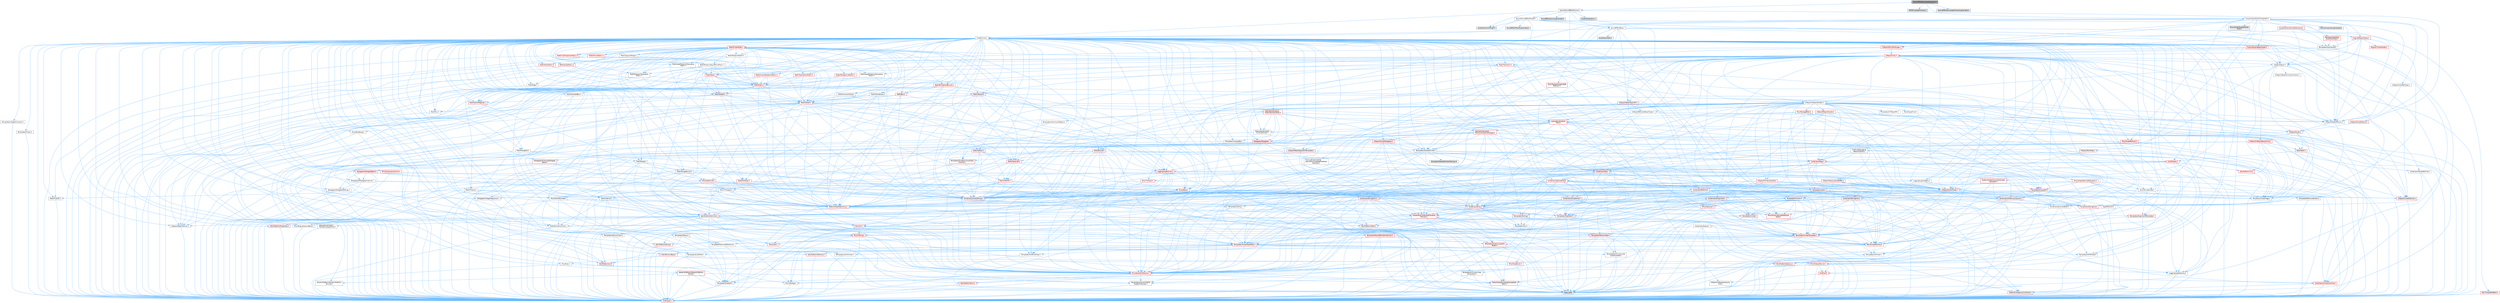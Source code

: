 digraph "SourceEffectEnvelopeFollower.h"
{
 // INTERACTIVE_SVG=YES
 // LATEX_PDF_SIZE
  bgcolor="transparent";
  edge [fontname=Helvetica,fontsize=10,labelfontname=Helvetica,labelfontsize=10];
  node [fontname=Helvetica,fontsize=10,shape=box,height=0.2,width=0.4];
  Node1 [id="Node000001",label="SourceEffectEnvelopeFollower.h",height=0.2,width=0.4,color="gray40", fillcolor="grey60", style="filled", fontcolor="black",tooltip=" "];
  Node1 -> Node2 [id="edge1_Node000001_Node000002",color="steelblue1",style="solid",tooltip=" "];
  Node2 [id="Node000002",label="Sound/SoundEffectSource.h",height=0.2,width=0.4,color="grey40", fillcolor="white", style="filled",URL="$d1/d61/SoundEffectSource_8h.html",tooltip=" "];
  Node2 -> Node3 [id="edge2_Node000002_Node000003",color="steelblue1",style="solid",tooltip=" "];
  Node3 [id="Node000003",label="CoreMinimal.h",height=0.2,width=0.4,color="grey40", fillcolor="white", style="filled",URL="$d7/d67/CoreMinimal_8h.html",tooltip=" "];
  Node3 -> Node4 [id="edge3_Node000003_Node000004",color="steelblue1",style="solid",tooltip=" "];
  Node4 [id="Node000004",label="CoreTypes.h",height=0.2,width=0.4,color="red", fillcolor="#FFF0F0", style="filled",URL="$dc/dec/CoreTypes_8h.html",tooltip=" "];
  Node3 -> Node18 [id="edge4_Node000003_Node000018",color="steelblue1",style="solid",tooltip=" "];
  Node18 [id="Node000018",label="CoreFwd.h",height=0.2,width=0.4,color="red", fillcolor="#FFF0F0", style="filled",URL="$d1/d1e/CoreFwd_8h.html",tooltip=" "];
  Node18 -> Node4 [id="edge5_Node000018_Node000004",color="steelblue1",style="solid",tooltip=" "];
  Node18 -> Node19 [id="edge6_Node000018_Node000019",color="steelblue1",style="solid",tooltip=" "];
  Node19 [id="Node000019",label="Containers/ContainersFwd.h",height=0.2,width=0.4,color="red", fillcolor="#FFF0F0", style="filled",URL="$d4/d0a/ContainersFwd_8h.html",tooltip=" "];
  Node19 -> Node4 [id="edge7_Node000019_Node000004",color="steelblue1",style="solid",tooltip=" "];
  Node19 -> Node20 [id="edge8_Node000019_Node000020",color="steelblue1",style="solid",tooltip=" "];
  Node20 [id="Node000020",label="Traits/IsContiguousContainer.h",height=0.2,width=0.4,color="red", fillcolor="#FFF0F0", style="filled",URL="$d5/d3c/IsContiguousContainer_8h.html",tooltip=" "];
  Node20 -> Node4 [id="edge9_Node000020_Node000004",color="steelblue1",style="solid",tooltip=" "];
  Node18 -> Node24 [id="edge10_Node000018_Node000024",color="steelblue1",style="solid",tooltip=" "];
  Node24 [id="Node000024",label="UObject/UObjectHierarchy\lFwd.h",height=0.2,width=0.4,color="grey40", fillcolor="white", style="filled",URL="$d3/d13/UObjectHierarchyFwd_8h.html",tooltip=" "];
  Node3 -> Node24 [id="edge11_Node000003_Node000024",color="steelblue1",style="solid",tooltip=" "];
  Node3 -> Node19 [id="edge12_Node000003_Node000019",color="steelblue1",style="solid",tooltip=" "];
  Node3 -> Node25 [id="edge13_Node000003_Node000025",color="steelblue1",style="solid",tooltip=" "];
  Node25 [id="Node000025",label="Misc/VarArgs.h",height=0.2,width=0.4,color="grey40", fillcolor="white", style="filled",URL="$d5/d6f/VarArgs_8h.html",tooltip=" "];
  Node25 -> Node4 [id="edge14_Node000025_Node000004",color="steelblue1",style="solid",tooltip=" "];
  Node3 -> Node26 [id="edge15_Node000003_Node000026",color="steelblue1",style="solid",tooltip=" "];
  Node26 [id="Node000026",label="Logging/LogVerbosity.h",height=0.2,width=0.4,color="grey40", fillcolor="white", style="filled",URL="$d2/d8f/LogVerbosity_8h.html",tooltip=" "];
  Node26 -> Node4 [id="edge16_Node000026_Node000004",color="steelblue1",style="solid",tooltip=" "];
  Node3 -> Node27 [id="edge17_Node000003_Node000027",color="steelblue1",style="solid",tooltip=" "];
  Node27 [id="Node000027",label="Misc/OutputDevice.h",height=0.2,width=0.4,color="red", fillcolor="#FFF0F0", style="filled",URL="$d7/d32/OutputDevice_8h.html",tooltip=" "];
  Node27 -> Node18 [id="edge18_Node000027_Node000018",color="steelblue1",style="solid",tooltip=" "];
  Node27 -> Node4 [id="edge19_Node000027_Node000004",color="steelblue1",style="solid",tooltip=" "];
  Node27 -> Node26 [id="edge20_Node000027_Node000026",color="steelblue1",style="solid",tooltip=" "];
  Node27 -> Node25 [id="edge21_Node000027_Node000025",color="steelblue1",style="solid",tooltip=" "];
  Node27 -> Node28 [id="edge22_Node000027_Node000028",color="steelblue1",style="solid",tooltip=" "];
  Node28 [id="Node000028",label="Templates/IsArrayOrRefOf\lTypeByPredicate.h",height=0.2,width=0.4,color="grey40", fillcolor="white", style="filled",URL="$d6/da1/IsArrayOrRefOfTypeByPredicate_8h.html",tooltip=" "];
  Node28 -> Node4 [id="edge23_Node000028_Node000004",color="steelblue1",style="solid",tooltip=" "];
  Node27 -> Node31 [id="edge24_Node000027_Node000031",color="steelblue1",style="solid",tooltip=" "];
  Node31 [id="Node000031",label="Traits/IsCharEncodingCompatible\lWith.h",height=0.2,width=0.4,color="red", fillcolor="#FFF0F0", style="filled",URL="$df/dd1/IsCharEncodingCompatibleWith_8h.html",tooltip=" "];
  Node31 -> Node8 [id="edge25_Node000031_Node000008",color="steelblue1",style="solid",tooltip=" "];
  Node8 [id="Node000008",label="type_traits",height=0.2,width=0.4,color="grey60", fillcolor="#E0E0E0", style="filled",tooltip=" "];
  Node3 -> Node33 [id="edge26_Node000003_Node000033",color="steelblue1",style="solid",tooltip=" "];
  Node33 [id="Node000033",label="HAL/PlatformCrt.h",height=0.2,width=0.4,color="red", fillcolor="#FFF0F0", style="filled",URL="$d8/d75/PlatformCrt_8h.html",tooltip=" "];
  Node3 -> Node43 [id="edge27_Node000003_Node000043",color="steelblue1",style="solid",tooltip=" "];
  Node43 [id="Node000043",label="HAL/PlatformMisc.h",height=0.2,width=0.4,color="red", fillcolor="#FFF0F0", style="filled",URL="$d0/df5/PlatformMisc_8h.html",tooltip=" "];
  Node43 -> Node4 [id="edge28_Node000043_Node000004",color="steelblue1",style="solid",tooltip=" "];
  Node3 -> Node62 [id="edge29_Node000003_Node000062",color="steelblue1",style="solid",tooltip=" "];
  Node62 [id="Node000062",label="Misc/AssertionMacros.h",height=0.2,width=0.4,color="red", fillcolor="#FFF0F0", style="filled",URL="$d0/dfa/AssertionMacros_8h.html",tooltip=" "];
  Node62 -> Node4 [id="edge30_Node000062_Node000004",color="steelblue1",style="solid",tooltip=" "];
  Node62 -> Node43 [id="edge31_Node000062_Node000043",color="steelblue1",style="solid",tooltip=" "];
  Node62 -> Node63 [id="edge32_Node000062_Node000063",color="steelblue1",style="solid",tooltip=" "];
  Node63 [id="Node000063",label="Templates/EnableIf.h",height=0.2,width=0.4,color="grey40", fillcolor="white", style="filled",URL="$d7/d60/EnableIf_8h.html",tooltip=" "];
  Node63 -> Node4 [id="edge33_Node000063_Node000004",color="steelblue1",style="solid",tooltip=" "];
  Node62 -> Node28 [id="edge34_Node000062_Node000028",color="steelblue1",style="solid",tooltip=" "];
  Node62 -> Node31 [id="edge35_Node000062_Node000031",color="steelblue1",style="solid",tooltip=" "];
  Node62 -> Node25 [id="edge36_Node000062_Node000025",color="steelblue1",style="solid",tooltip=" "];
  Node3 -> Node71 [id="edge37_Node000003_Node000071",color="steelblue1",style="solid",tooltip=" "];
  Node71 [id="Node000071",label="Templates/IsPointer.h",height=0.2,width=0.4,color="grey40", fillcolor="white", style="filled",URL="$d7/d05/IsPointer_8h.html",tooltip=" "];
  Node71 -> Node4 [id="edge38_Node000071_Node000004",color="steelblue1",style="solid",tooltip=" "];
  Node3 -> Node72 [id="edge39_Node000003_Node000072",color="steelblue1",style="solid",tooltip=" "];
  Node72 [id="Node000072",label="HAL/PlatformMemory.h",height=0.2,width=0.4,color="red", fillcolor="#FFF0F0", style="filled",URL="$de/d68/PlatformMemory_8h.html",tooltip=" "];
  Node72 -> Node4 [id="edge40_Node000072_Node000004",color="steelblue1",style="solid",tooltip=" "];
  Node3 -> Node55 [id="edge41_Node000003_Node000055",color="steelblue1",style="solid",tooltip=" "];
  Node55 [id="Node000055",label="HAL/PlatformAtomics.h",height=0.2,width=0.4,color="red", fillcolor="#FFF0F0", style="filled",URL="$d3/d36/PlatformAtomics_8h.html",tooltip=" "];
  Node55 -> Node4 [id="edge42_Node000055_Node000004",color="steelblue1",style="solid",tooltip=" "];
  Node3 -> Node77 [id="edge43_Node000003_Node000077",color="steelblue1",style="solid",tooltip=" "];
  Node77 [id="Node000077",label="Misc/Exec.h",height=0.2,width=0.4,color="grey40", fillcolor="white", style="filled",URL="$de/ddb/Exec_8h.html",tooltip=" "];
  Node77 -> Node4 [id="edge44_Node000077_Node000004",color="steelblue1",style="solid",tooltip=" "];
  Node77 -> Node62 [id="edge45_Node000077_Node000062",color="steelblue1",style="solid",tooltip=" "];
  Node3 -> Node78 [id="edge46_Node000003_Node000078",color="steelblue1",style="solid",tooltip=" "];
  Node78 [id="Node000078",label="HAL/MemoryBase.h",height=0.2,width=0.4,color="red", fillcolor="#FFF0F0", style="filled",URL="$d6/d9f/MemoryBase_8h.html",tooltip=" "];
  Node78 -> Node4 [id="edge47_Node000078_Node000004",color="steelblue1",style="solid",tooltip=" "];
  Node78 -> Node55 [id="edge48_Node000078_Node000055",color="steelblue1",style="solid",tooltip=" "];
  Node78 -> Node33 [id="edge49_Node000078_Node000033",color="steelblue1",style="solid",tooltip=" "];
  Node78 -> Node77 [id="edge50_Node000078_Node000077",color="steelblue1",style="solid",tooltip=" "];
  Node78 -> Node27 [id="edge51_Node000078_Node000027",color="steelblue1",style="solid",tooltip=" "];
  Node3 -> Node88 [id="edge52_Node000003_Node000088",color="steelblue1",style="solid",tooltip=" "];
  Node88 [id="Node000088",label="HAL/UnrealMemory.h",height=0.2,width=0.4,color="red", fillcolor="#FFF0F0", style="filled",URL="$d9/d96/UnrealMemory_8h.html",tooltip=" "];
  Node88 -> Node4 [id="edge53_Node000088_Node000004",color="steelblue1",style="solid",tooltip=" "];
  Node88 -> Node78 [id="edge54_Node000088_Node000078",color="steelblue1",style="solid",tooltip=" "];
  Node88 -> Node72 [id="edge55_Node000088_Node000072",color="steelblue1",style="solid",tooltip=" "];
  Node88 -> Node71 [id="edge56_Node000088_Node000071",color="steelblue1",style="solid",tooltip=" "];
  Node3 -> Node90 [id="edge57_Node000003_Node000090",color="steelblue1",style="solid",tooltip=" "];
  Node90 [id="Node000090",label="Templates/IsArithmetic.h",height=0.2,width=0.4,color="grey40", fillcolor="white", style="filled",URL="$d2/d5d/IsArithmetic_8h.html",tooltip=" "];
  Node90 -> Node4 [id="edge58_Node000090_Node000004",color="steelblue1",style="solid",tooltip=" "];
  Node3 -> Node84 [id="edge59_Node000003_Node000084",color="steelblue1",style="solid",tooltip=" "];
  Node84 [id="Node000084",label="Templates/AndOrNot.h",height=0.2,width=0.4,color="grey40", fillcolor="white", style="filled",URL="$db/d0a/AndOrNot_8h.html",tooltip=" "];
  Node84 -> Node4 [id="edge60_Node000084_Node000004",color="steelblue1",style="solid",tooltip=" "];
  Node3 -> Node91 [id="edge61_Node000003_Node000091",color="steelblue1",style="solid",tooltip=" "];
  Node91 [id="Node000091",label="Templates/IsPODType.h",height=0.2,width=0.4,color="grey40", fillcolor="white", style="filled",URL="$d7/db1/IsPODType_8h.html",tooltip=" "];
  Node91 -> Node4 [id="edge62_Node000091_Node000004",color="steelblue1",style="solid",tooltip=" "];
  Node3 -> Node92 [id="edge63_Node000003_Node000092",color="steelblue1",style="solid",tooltip=" "];
  Node92 [id="Node000092",label="Templates/IsUECoreType.h",height=0.2,width=0.4,color="grey40", fillcolor="white", style="filled",URL="$d1/db8/IsUECoreType_8h.html",tooltip=" "];
  Node92 -> Node4 [id="edge64_Node000092_Node000004",color="steelblue1",style="solid",tooltip=" "];
  Node92 -> Node8 [id="edge65_Node000092_Node000008",color="steelblue1",style="solid",tooltip=" "];
  Node3 -> Node85 [id="edge66_Node000003_Node000085",color="steelblue1",style="solid",tooltip=" "];
  Node85 [id="Node000085",label="Templates/IsTriviallyCopy\lConstructible.h",height=0.2,width=0.4,color="grey40", fillcolor="white", style="filled",URL="$d3/d78/IsTriviallyCopyConstructible_8h.html",tooltip=" "];
  Node85 -> Node4 [id="edge67_Node000085_Node000004",color="steelblue1",style="solid",tooltip=" "];
  Node85 -> Node8 [id="edge68_Node000085_Node000008",color="steelblue1",style="solid",tooltip=" "];
  Node3 -> Node93 [id="edge69_Node000003_Node000093",color="steelblue1",style="solid",tooltip=" "];
  Node93 [id="Node000093",label="Templates/UnrealTypeTraits.h",height=0.2,width=0.4,color="red", fillcolor="#FFF0F0", style="filled",URL="$d2/d2d/UnrealTypeTraits_8h.html",tooltip=" "];
  Node93 -> Node4 [id="edge70_Node000093_Node000004",color="steelblue1",style="solid",tooltip=" "];
  Node93 -> Node71 [id="edge71_Node000093_Node000071",color="steelblue1",style="solid",tooltip=" "];
  Node93 -> Node62 [id="edge72_Node000093_Node000062",color="steelblue1",style="solid",tooltip=" "];
  Node93 -> Node84 [id="edge73_Node000093_Node000084",color="steelblue1",style="solid",tooltip=" "];
  Node93 -> Node63 [id="edge74_Node000093_Node000063",color="steelblue1",style="solid",tooltip=" "];
  Node93 -> Node90 [id="edge75_Node000093_Node000090",color="steelblue1",style="solid",tooltip=" "];
  Node93 -> Node91 [id="edge76_Node000093_Node000091",color="steelblue1",style="solid",tooltip=" "];
  Node93 -> Node92 [id="edge77_Node000093_Node000092",color="steelblue1",style="solid",tooltip=" "];
  Node93 -> Node85 [id="edge78_Node000093_Node000085",color="steelblue1",style="solid",tooltip=" "];
  Node3 -> Node63 [id="edge79_Node000003_Node000063",color="steelblue1",style="solid",tooltip=" "];
  Node3 -> Node95 [id="edge80_Node000003_Node000095",color="steelblue1",style="solid",tooltip=" "];
  Node95 [id="Node000095",label="Templates/RemoveReference.h",height=0.2,width=0.4,color="grey40", fillcolor="white", style="filled",URL="$da/dbe/RemoveReference_8h.html",tooltip=" "];
  Node95 -> Node4 [id="edge81_Node000095_Node000004",color="steelblue1",style="solid",tooltip=" "];
  Node3 -> Node96 [id="edge82_Node000003_Node000096",color="steelblue1",style="solid",tooltip=" "];
  Node96 [id="Node000096",label="Templates/IntegralConstant.h",height=0.2,width=0.4,color="grey40", fillcolor="white", style="filled",URL="$db/d1b/IntegralConstant_8h.html",tooltip=" "];
  Node96 -> Node4 [id="edge83_Node000096_Node000004",color="steelblue1",style="solid",tooltip=" "];
  Node3 -> Node97 [id="edge84_Node000003_Node000097",color="steelblue1",style="solid",tooltip=" "];
  Node97 [id="Node000097",label="Templates/IsClass.h",height=0.2,width=0.4,color="grey40", fillcolor="white", style="filled",URL="$db/dcb/IsClass_8h.html",tooltip=" "];
  Node97 -> Node4 [id="edge85_Node000097_Node000004",color="steelblue1",style="solid",tooltip=" "];
  Node3 -> Node98 [id="edge86_Node000003_Node000098",color="steelblue1",style="solid",tooltip=" "];
  Node98 [id="Node000098",label="Templates/TypeCompatible\lBytes.h",height=0.2,width=0.4,color="red", fillcolor="#FFF0F0", style="filled",URL="$df/d0a/TypeCompatibleBytes_8h.html",tooltip=" "];
  Node98 -> Node4 [id="edge87_Node000098_Node000004",color="steelblue1",style="solid",tooltip=" "];
  Node98 -> Node8 [id="edge88_Node000098_Node000008",color="steelblue1",style="solid",tooltip=" "];
  Node3 -> Node20 [id="edge89_Node000003_Node000020",color="steelblue1",style="solid",tooltip=" "];
  Node3 -> Node99 [id="edge90_Node000003_Node000099",color="steelblue1",style="solid",tooltip=" "];
  Node99 [id="Node000099",label="Templates/UnrealTemplate.h",height=0.2,width=0.4,color="red", fillcolor="#FFF0F0", style="filled",URL="$d4/d24/UnrealTemplate_8h.html",tooltip=" "];
  Node99 -> Node4 [id="edge91_Node000099_Node000004",color="steelblue1",style="solid",tooltip=" "];
  Node99 -> Node71 [id="edge92_Node000099_Node000071",color="steelblue1",style="solid",tooltip=" "];
  Node99 -> Node88 [id="edge93_Node000099_Node000088",color="steelblue1",style="solid",tooltip=" "];
  Node99 -> Node93 [id="edge94_Node000099_Node000093",color="steelblue1",style="solid",tooltip=" "];
  Node99 -> Node95 [id="edge95_Node000099_Node000095",color="steelblue1",style="solid",tooltip=" "];
  Node99 -> Node98 [id="edge96_Node000099_Node000098",color="steelblue1",style="solid",tooltip=" "];
  Node99 -> Node20 [id="edge97_Node000099_Node000020",color="steelblue1",style="solid",tooltip=" "];
  Node99 -> Node8 [id="edge98_Node000099_Node000008",color="steelblue1",style="solid",tooltip=" "];
  Node3 -> Node48 [id="edge99_Node000003_Node000048",color="steelblue1",style="solid",tooltip=" "];
  Node48 [id="Node000048",label="Math/NumericLimits.h",height=0.2,width=0.4,color="grey40", fillcolor="white", style="filled",URL="$df/d1b/NumericLimits_8h.html",tooltip=" "];
  Node48 -> Node4 [id="edge100_Node000048_Node000004",color="steelblue1",style="solid",tooltip=" "];
  Node3 -> Node103 [id="edge101_Node000003_Node000103",color="steelblue1",style="solid",tooltip=" "];
  Node103 [id="Node000103",label="HAL/PlatformMath.h",height=0.2,width=0.4,color="red", fillcolor="#FFF0F0", style="filled",URL="$dc/d53/PlatformMath_8h.html",tooltip=" "];
  Node103 -> Node4 [id="edge102_Node000103_Node000004",color="steelblue1",style="solid",tooltip=" "];
  Node3 -> Node86 [id="edge103_Node000003_Node000086",color="steelblue1",style="solid",tooltip=" "];
  Node86 [id="Node000086",label="Templates/IsTriviallyCopy\lAssignable.h",height=0.2,width=0.4,color="grey40", fillcolor="white", style="filled",URL="$d2/df2/IsTriviallyCopyAssignable_8h.html",tooltip=" "];
  Node86 -> Node4 [id="edge104_Node000086_Node000004",color="steelblue1",style="solid",tooltip=" "];
  Node86 -> Node8 [id="edge105_Node000086_Node000008",color="steelblue1",style="solid",tooltip=" "];
  Node3 -> Node111 [id="edge106_Node000003_Node000111",color="steelblue1",style="solid",tooltip=" "];
  Node111 [id="Node000111",label="Templates/MemoryOps.h",height=0.2,width=0.4,color="red", fillcolor="#FFF0F0", style="filled",URL="$db/dea/MemoryOps_8h.html",tooltip=" "];
  Node111 -> Node4 [id="edge107_Node000111_Node000004",color="steelblue1",style="solid",tooltip=" "];
  Node111 -> Node88 [id="edge108_Node000111_Node000088",color="steelblue1",style="solid",tooltip=" "];
  Node111 -> Node86 [id="edge109_Node000111_Node000086",color="steelblue1",style="solid",tooltip=" "];
  Node111 -> Node85 [id="edge110_Node000111_Node000085",color="steelblue1",style="solid",tooltip=" "];
  Node111 -> Node93 [id="edge111_Node000111_Node000093",color="steelblue1",style="solid",tooltip=" "];
  Node111 -> Node8 [id="edge112_Node000111_Node000008",color="steelblue1",style="solid",tooltip=" "];
  Node3 -> Node112 [id="edge113_Node000003_Node000112",color="steelblue1",style="solid",tooltip=" "];
  Node112 [id="Node000112",label="Containers/ContainerAllocation\lPolicies.h",height=0.2,width=0.4,color="red", fillcolor="#FFF0F0", style="filled",URL="$d7/dff/ContainerAllocationPolicies_8h.html",tooltip=" "];
  Node112 -> Node4 [id="edge114_Node000112_Node000004",color="steelblue1",style="solid",tooltip=" "];
  Node112 -> Node112 [id="edge115_Node000112_Node000112",color="steelblue1",style="solid",tooltip=" "];
  Node112 -> Node103 [id="edge116_Node000112_Node000103",color="steelblue1",style="solid",tooltip=" "];
  Node112 -> Node88 [id="edge117_Node000112_Node000088",color="steelblue1",style="solid",tooltip=" "];
  Node112 -> Node48 [id="edge118_Node000112_Node000048",color="steelblue1",style="solid",tooltip=" "];
  Node112 -> Node62 [id="edge119_Node000112_Node000062",color="steelblue1",style="solid",tooltip=" "];
  Node112 -> Node111 [id="edge120_Node000112_Node000111",color="steelblue1",style="solid",tooltip=" "];
  Node112 -> Node98 [id="edge121_Node000112_Node000098",color="steelblue1",style="solid",tooltip=" "];
  Node112 -> Node8 [id="edge122_Node000112_Node000008",color="steelblue1",style="solid",tooltip=" "];
  Node3 -> Node115 [id="edge123_Node000003_Node000115",color="steelblue1",style="solid",tooltip=" "];
  Node115 [id="Node000115",label="Templates/IsEnumClass.h",height=0.2,width=0.4,color="grey40", fillcolor="white", style="filled",URL="$d7/d15/IsEnumClass_8h.html",tooltip=" "];
  Node115 -> Node4 [id="edge124_Node000115_Node000004",color="steelblue1",style="solid",tooltip=" "];
  Node115 -> Node84 [id="edge125_Node000115_Node000084",color="steelblue1",style="solid",tooltip=" "];
  Node3 -> Node116 [id="edge126_Node000003_Node000116",color="steelblue1",style="solid",tooltip=" "];
  Node116 [id="Node000116",label="HAL/PlatformProperties.h",height=0.2,width=0.4,color="red", fillcolor="#FFF0F0", style="filled",URL="$d9/db0/PlatformProperties_8h.html",tooltip=" "];
  Node116 -> Node4 [id="edge127_Node000116_Node000004",color="steelblue1",style="solid",tooltip=" "];
  Node3 -> Node119 [id="edge128_Node000003_Node000119",color="steelblue1",style="solid",tooltip=" "];
  Node119 [id="Node000119",label="Misc/EngineVersionBase.h",height=0.2,width=0.4,color="grey40", fillcolor="white", style="filled",URL="$d5/d2b/EngineVersionBase_8h.html",tooltip=" "];
  Node119 -> Node4 [id="edge129_Node000119_Node000004",color="steelblue1",style="solid",tooltip=" "];
  Node3 -> Node120 [id="edge130_Node000003_Node000120",color="steelblue1",style="solid",tooltip=" "];
  Node120 [id="Node000120",label="Internationalization\l/TextNamespaceFwd.h",height=0.2,width=0.4,color="grey40", fillcolor="white", style="filled",URL="$d8/d97/TextNamespaceFwd_8h.html",tooltip=" "];
  Node120 -> Node4 [id="edge131_Node000120_Node000004",color="steelblue1",style="solid",tooltip=" "];
  Node3 -> Node121 [id="edge132_Node000003_Node000121",color="steelblue1",style="solid",tooltip=" "];
  Node121 [id="Node000121",label="Serialization/Archive.h",height=0.2,width=0.4,color="red", fillcolor="#FFF0F0", style="filled",URL="$d7/d3b/Archive_8h.html",tooltip=" "];
  Node121 -> Node18 [id="edge133_Node000121_Node000018",color="steelblue1",style="solid",tooltip=" "];
  Node121 -> Node4 [id="edge134_Node000121_Node000004",color="steelblue1",style="solid",tooltip=" "];
  Node121 -> Node116 [id="edge135_Node000121_Node000116",color="steelblue1",style="solid",tooltip=" "];
  Node121 -> Node120 [id="edge136_Node000121_Node000120",color="steelblue1",style="solid",tooltip=" "];
  Node121 -> Node62 [id="edge137_Node000121_Node000062",color="steelblue1",style="solid",tooltip=" "];
  Node121 -> Node119 [id="edge138_Node000121_Node000119",color="steelblue1",style="solid",tooltip=" "];
  Node121 -> Node25 [id="edge139_Node000121_Node000025",color="steelblue1",style="solid",tooltip=" "];
  Node121 -> Node63 [id="edge140_Node000121_Node000063",color="steelblue1",style="solid",tooltip=" "];
  Node121 -> Node28 [id="edge141_Node000121_Node000028",color="steelblue1",style="solid",tooltip=" "];
  Node121 -> Node115 [id="edge142_Node000121_Node000115",color="steelblue1",style="solid",tooltip=" "];
  Node121 -> Node99 [id="edge143_Node000121_Node000099",color="steelblue1",style="solid",tooltip=" "];
  Node121 -> Node31 [id="edge144_Node000121_Node000031",color="steelblue1",style="solid",tooltip=" "];
  Node121 -> Node124 [id="edge145_Node000121_Node000124",color="steelblue1",style="solid",tooltip=" "];
  Node124 [id="Node000124",label="UObject/ObjectVersion.h",height=0.2,width=0.4,color="grey40", fillcolor="white", style="filled",URL="$da/d63/ObjectVersion_8h.html",tooltip=" "];
  Node124 -> Node4 [id="edge146_Node000124_Node000004",color="steelblue1",style="solid",tooltip=" "];
  Node3 -> Node125 [id="edge147_Node000003_Node000125",color="steelblue1",style="solid",tooltip=" "];
  Node125 [id="Node000125",label="Templates/Less.h",height=0.2,width=0.4,color="grey40", fillcolor="white", style="filled",URL="$de/dc8/Less_8h.html",tooltip=" "];
  Node125 -> Node4 [id="edge148_Node000125_Node000004",color="steelblue1",style="solid",tooltip=" "];
  Node125 -> Node99 [id="edge149_Node000125_Node000099",color="steelblue1",style="solid",tooltip=" "];
  Node3 -> Node126 [id="edge150_Node000003_Node000126",color="steelblue1",style="solid",tooltip=" "];
  Node126 [id="Node000126",label="Templates/Sorting.h",height=0.2,width=0.4,color="red", fillcolor="#FFF0F0", style="filled",URL="$d3/d9e/Sorting_8h.html",tooltip=" "];
  Node126 -> Node4 [id="edge151_Node000126_Node000004",color="steelblue1",style="solid",tooltip=" "];
  Node126 -> Node103 [id="edge152_Node000126_Node000103",color="steelblue1",style="solid",tooltip=" "];
  Node126 -> Node125 [id="edge153_Node000126_Node000125",color="steelblue1",style="solid",tooltip=" "];
  Node3 -> Node137 [id="edge154_Node000003_Node000137",color="steelblue1",style="solid",tooltip=" "];
  Node137 [id="Node000137",label="Misc/Char.h",height=0.2,width=0.4,color="red", fillcolor="#FFF0F0", style="filled",URL="$d0/d58/Char_8h.html",tooltip=" "];
  Node137 -> Node4 [id="edge155_Node000137_Node000004",color="steelblue1",style="solid",tooltip=" "];
  Node137 -> Node8 [id="edge156_Node000137_Node000008",color="steelblue1",style="solid",tooltip=" "];
  Node3 -> Node140 [id="edge157_Node000003_Node000140",color="steelblue1",style="solid",tooltip=" "];
  Node140 [id="Node000140",label="GenericPlatform/GenericPlatform\lStricmp.h",height=0.2,width=0.4,color="grey40", fillcolor="white", style="filled",URL="$d2/d86/GenericPlatformStricmp_8h.html",tooltip=" "];
  Node140 -> Node4 [id="edge158_Node000140_Node000004",color="steelblue1",style="solid",tooltip=" "];
  Node3 -> Node141 [id="edge159_Node000003_Node000141",color="steelblue1",style="solid",tooltip=" "];
  Node141 [id="Node000141",label="GenericPlatform/GenericPlatform\lString.h",height=0.2,width=0.4,color="red", fillcolor="#FFF0F0", style="filled",URL="$dd/d20/GenericPlatformString_8h.html",tooltip=" "];
  Node141 -> Node4 [id="edge160_Node000141_Node000004",color="steelblue1",style="solid",tooltip=" "];
  Node141 -> Node140 [id="edge161_Node000141_Node000140",color="steelblue1",style="solid",tooltip=" "];
  Node141 -> Node63 [id="edge162_Node000141_Node000063",color="steelblue1",style="solid",tooltip=" "];
  Node141 -> Node31 [id="edge163_Node000141_Node000031",color="steelblue1",style="solid",tooltip=" "];
  Node141 -> Node8 [id="edge164_Node000141_Node000008",color="steelblue1",style="solid",tooltip=" "];
  Node3 -> Node74 [id="edge165_Node000003_Node000074",color="steelblue1",style="solid",tooltip=" "];
  Node74 [id="Node000074",label="HAL/PlatformString.h",height=0.2,width=0.4,color="red", fillcolor="#FFF0F0", style="filled",URL="$db/db5/PlatformString_8h.html",tooltip=" "];
  Node74 -> Node4 [id="edge166_Node000074_Node000004",color="steelblue1",style="solid",tooltip=" "];
  Node3 -> Node144 [id="edge167_Node000003_Node000144",color="steelblue1",style="solid",tooltip=" "];
  Node144 [id="Node000144",label="Misc/CString.h",height=0.2,width=0.4,color="red", fillcolor="#FFF0F0", style="filled",URL="$d2/d49/CString_8h.html",tooltip=" "];
  Node144 -> Node4 [id="edge168_Node000144_Node000004",color="steelblue1",style="solid",tooltip=" "];
  Node144 -> Node33 [id="edge169_Node000144_Node000033",color="steelblue1",style="solid",tooltip=" "];
  Node144 -> Node74 [id="edge170_Node000144_Node000074",color="steelblue1",style="solid",tooltip=" "];
  Node144 -> Node62 [id="edge171_Node000144_Node000062",color="steelblue1",style="solid",tooltip=" "];
  Node144 -> Node137 [id="edge172_Node000144_Node000137",color="steelblue1",style="solid",tooltip=" "];
  Node144 -> Node25 [id="edge173_Node000144_Node000025",color="steelblue1",style="solid",tooltip=" "];
  Node144 -> Node28 [id="edge174_Node000144_Node000028",color="steelblue1",style="solid",tooltip=" "];
  Node144 -> Node31 [id="edge175_Node000144_Node000031",color="steelblue1",style="solid",tooltip=" "];
  Node3 -> Node145 [id="edge176_Node000003_Node000145",color="steelblue1",style="solid",tooltip=" "];
  Node145 [id="Node000145",label="Misc/Crc.h",height=0.2,width=0.4,color="red", fillcolor="#FFF0F0", style="filled",URL="$d4/dd2/Crc_8h.html",tooltip=" "];
  Node145 -> Node4 [id="edge177_Node000145_Node000004",color="steelblue1",style="solid",tooltip=" "];
  Node145 -> Node74 [id="edge178_Node000145_Node000074",color="steelblue1",style="solid",tooltip=" "];
  Node145 -> Node62 [id="edge179_Node000145_Node000062",color="steelblue1",style="solid",tooltip=" "];
  Node145 -> Node144 [id="edge180_Node000145_Node000144",color="steelblue1",style="solid",tooltip=" "];
  Node145 -> Node137 [id="edge181_Node000145_Node000137",color="steelblue1",style="solid",tooltip=" "];
  Node145 -> Node93 [id="edge182_Node000145_Node000093",color="steelblue1",style="solid",tooltip=" "];
  Node3 -> Node136 [id="edge183_Node000003_Node000136",color="steelblue1",style="solid",tooltip=" "];
  Node136 [id="Node000136",label="Math/UnrealMathUtility.h",height=0.2,width=0.4,color="red", fillcolor="#FFF0F0", style="filled",URL="$db/db8/UnrealMathUtility_8h.html",tooltip=" "];
  Node136 -> Node4 [id="edge184_Node000136_Node000004",color="steelblue1",style="solid",tooltip=" "];
  Node136 -> Node62 [id="edge185_Node000136_Node000062",color="steelblue1",style="solid",tooltip=" "];
  Node136 -> Node103 [id="edge186_Node000136_Node000103",color="steelblue1",style="solid",tooltip=" "];
  Node3 -> Node146 [id="edge187_Node000003_Node000146",color="steelblue1",style="solid",tooltip=" "];
  Node146 [id="Node000146",label="Containers/UnrealString.h",height=0.2,width=0.4,color="red", fillcolor="#FFF0F0", style="filled",URL="$d5/dba/UnrealString_8h.html",tooltip=" "];
  Node3 -> Node150 [id="edge188_Node000003_Node000150",color="steelblue1",style="solid",tooltip=" "];
  Node150 [id="Node000150",label="Containers/Array.h",height=0.2,width=0.4,color="red", fillcolor="#FFF0F0", style="filled",URL="$df/dd0/Array_8h.html",tooltip=" "];
  Node150 -> Node4 [id="edge189_Node000150_Node000004",color="steelblue1",style="solid",tooltip=" "];
  Node150 -> Node62 [id="edge190_Node000150_Node000062",color="steelblue1",style="solid",tooltip=" "];
  Node150 -> Node151 [id="edge191_Node000150_Node000151",color="steelblue1",style="solid",tooltip=" "];
  Node151 [id="Node000151",label="Misc/IntrusiveUnsetOptional\lState.h",height=0.2,width=0.4,color="red", fillcolor="#FFF0F0", style="filled",URL="$d2/d0a/IntrusiveUnsetOptionalState_8h.html",tooltip=" "];
  Node150 -> Node88 [id="edge192_Node000150_Node000088",color="steelblue1",style="solid",tooltip=" "];
  Node150 -> Node93 [id="edge193_Node000150_Node000093",color="steelblue1",style="solid",tooltip=" "];
  Node150 -> Node99 [id="edge194_Node000150_Node000099",color="steelblue1",style="solid",tooltip=" "];
  Node150 -> Node112 [id="edge195_Node000150_Node000112",color="steelblue1",style="solid",tooltip=" "];
  Node150 -> Node121 [id="edge196_Node000150_Node000121",color="steelblue1",style="solid",tooltip=" "];
  Node150 -> Node129 [id="edge197_Node000150_Node000129",color="steelblue1",style="solid",tooltip=" "];
  Node129 [id="Node000129",label="Templates/Invoke.h",height=0.2,width=0.4,color="red", fillcolor="#FFF0F0", style="filled",URL="$d7/deb/Invoke_8h.html",tooltip=" "];
  Node129 -> Node4 [id="edge198_Node000129_Node000004",color="steelblue1",style="solid",tooltip=" "];
  Node129 -> Node99 [id="edge199_Node000129_Node000099",color="steelblue1",style="solid",tooltip=" "];
  Node129 -> Node8 [id="edge200_Node000129_Node000008",color="steelblue1",style="solid",tooltip=" "];
  Node150 -> Node125 [id="edge201_Node000150_Node000125",color="steelblue1",style="solid",tooltip=" "];
  Node150 -> Node126 [id="edge202_Node000150_Node000126",color="steelblue1",style="solid",tooltip=" "];
  Node150 -> Node173 [id="edge203_Node000150_Node000173",color="steelblue1",style="solid",tooltip=" "];
  Node173 [id="Node000173",label="Templates/AlignmentTemplates.h",height=0.2,width=0.4,color="red", fillcolor="#FFF0F0", style="filled",URL="$dd/d32/AlignmentTemplates_8h.html",tooltip=" "];
  Node173 -> Node4 [id="edge204_Node000173_Node000004",color="steelblue1",style="solid",tooltip=" "];
  Node173 -> Node71 [id="edge205_Node000173_Node000071",color="steelblue1",style="solid",tooltip=" "];
  Node150 -> Node8 [id="edge206_Node000150_Node000008",color="steelblue1",style="solid",tooltip=" "];
  Node3 -> Node174 [id="edge207_Node000003_Node000174",color="steelblue1",style="solid",tooltip=" "];
  Node174 [id="Node000174",label="Misc/FrameNumber.h",height=0.2,width=0.4,color="grey40", fillcolor="white", style="filled",URL="$dd/dbd/FrameNumber_8h.html",tooltip=" "];
  Node174 -> Node4 [id="edge208_Node000174_Node000004",color="steelblue1",style="solid",tooltip=" "];
  Node174 -> Node48 [id="edge209_Node000174_Node000048",color="steelblue1",style="solid",tooltip=" "];
  Node174 -> Node136 [id="edge210_Node000174_Node000136",color="steelblue1",style="solid",tooltip=" "];
  Node174 -> Node63 [id="edge211_Node000174_Node000063",color="steelblue1",style="solid",tooltip=" "];
  Node174 -> Node93 [id="edge212_Node000174_Node000093",color="steelblue1",style="solid",tooltip=" "];
  Node3 -> Node175 [id="edge213_Node000003_Node000175",color="steelblue1",style="solid",tooltip=" "];
  Node175 [id="Node000175",label="Misc/Timespan.h",height=0.2,width=0.4,color="grey40", fillcolor="white", style="filled",URL="$da/dd9/Timespan_8h.html",tooltip=" "];
  Node175 -> Node4 [id="edge214_Node000175_Node000004",color="steelblue1",style="solid",tooltip=" "];
  Node175 -> Node176 [id="edge215_Node000175_Node000176",color="steelblue1",style="solid",tooltip=" "];
  Node176 [id="Node000176",label="Math/Interval.h",height=0.2,width=0.4,color="grey40", fillcolor="white", style="filled",URL="$d1/d55/Interval_8h.html",tooltip=" "];
  Node176 -> Node4 [id="edge216_Node000176_Node000004",color="steelblue1",style="solid",tooltip=" "];
  Node176 -> Node90 [id="edge217_Node000176_Node000090",color="steelblue1",style="solid",tooltip=" "];
  Node176 -> Node93 [id="edge218_Node000176_Node000093",color="steelblue1",style="solid",tooltip=" "];
  Node176 -> Node48 [id="edge219_Node000176_Node000048",color="steelblue1",style="solid",tooltip=" "];
  Node176 -> Node136 [id="edge220_Node000176_Node000136",color="steelblue1",style="solid",tooltip=" "];
  Node175 -> Node136 [id="edge221_Node000175_Node000136",color="steelblue1",style="solid",tooltip=" "];
  Node175 -> Node62 [id="edge222_Node000175_Node000062",color="steelblue1",style="solid",tooltip=" "];
  Node3 -> Node177 [id="edge223_Node000003_Node000177",color="steelblue1",style="solid",tooltip=" "];
  Node177 [id="Node000177",label="Containers/StringConv.h",height=0.2,width=0.4,color="red", fillcolor="#FFF0F0", style="filled",URL="$d3/ddf/StringConv_8h.html",tooltip=" "];
  Node177 -> Node4 [id="edge224_Node000177_Node000004",color="steelblue1",style="solid",tooltip=" "];
  Node177 -> Node62 [id="edge225_Node000177_Node000062",color="steelblue1",style="solid",tooltip=" "];
  Node177 -> Node112 [id="edge226_Node000177_Node000112",color="steelblue1",style="solid",tooltip=" "];
  Node177 -> Node150 [id="edge227_Node000177_Node000150",color="steelblue1",style="solid",tooltip=" "];
  Node177 -> Node144 [id="edge228_Node000177_Node000144",color="steelblue1",style="solid",tooltip=" "];
  Node177 -> Node178 [id="edge229_Node000177_Node000178",color="steelblue1",style="solid",tooltip=" "];
  Node178 [id="Node000178",label="Templates/IsArray.h",height=0.2,width=0.4,color="grey40", fillcolor="white", style="filled",URL="$d8/d8d/IsArray_8h.html",tooltip=" "];
  Node178 -> Node4 [id="edge230_Node000178_Node000004",color="steelblue1",style="solid",tooltip=" "];
  Node177 -> Node99 [id="edge231_Node000177_Node000099",color="steelblue1",style="solid",tooltip=" "];
  Node177 -> Node93 [id="edge232_Node000177_Node000093",color="steelblue1",style="solid",tooltip=" "];
  Node177 -> Node31 [id="edge233_Node000177_Node000031",color="steelblue1",style="solid",tooltip=" "];
  Node177 -> Node20 [id="edge234_Node000177_Node000020",color="steelblue1",style="solid",tooltip=" "];
  Node177 -> Node8 [id="edge235_Node000177_Node000008",color="steelblue1",style="solid",tooltip=" "];
  Node3 -> Node179 [id="edge236_Node000003_Node000179",color="steelblue1",style="solid",tooltip=" "];
  Node179 [id="Node000179",label="UObject/UnrealNames.h",height=0.2,width=0.4,color="red", fillcolor="#FFF0F0", style="filled",URL="$d8/db1/UnrealNames_8h.html",tooltip=" "];
  Node179 -> Node4 [id="edge237_Node000179_Node000004",color="steelblue1",style="solid",tooltip=" "];
  Node3 -> Node181 [id="edge238_Node000003_Node000181",color="steelblue1",style="solid",tooltip=" "];
  Node181 [id="Node000181",label="UObject/NameTypes.h",height=0.2,width=0.4,color="red", fillcolor="#FFF0F0", style="filled",URL="$d6/d35/NameTypes_8h.html",tooltip=" "];
  Node181 -> Node4 [id="edge239_Node000181_Node000004",color="steelblue1",style="solid",tooltip=" "];
  Node181 -> Node62 [id="edge240_Node000181_Node000062",color="steelblue1",style="solid",tooltip=" "];
  Node181 -> Node88 [id="edge241_Node000181_Node000088",color="steelblue1",style="solid",tooltip=" "];
  Node181 -> Node93 [id="edge242_Node000181_Node000093",color="steelblue1",style="solid",tooltip=" "];
  Node181 -> Node99 [id="edge243_Node000181_Node000099",color="steelblue1",style="solid",tooltip=" "];
  Node181 -> Node146 [id="edge244_Node000181_Node000146",color="steelblue1",style="solid",tooltip=" "];
  Node181 -> Node177 [id="edge245_Node000181_Node000177",color="steelblue1",style="solid",tooltip=" "];
  Node181 -> Node45 [id="edge246_Node000181_Node000045",color="steelblue1",style="solid",tooltip=" "];
  Node45 [id="Node000045",label="Containers/StringFwd.h",height=0.2,width=0.4,color="red", fillcolor="#FFF0F0", style="filled",URL="$df/d37/StringFwd_8h.html",tooltip=" "];
  Node45 -> Node4 [id="edge247_Node000045_Node000004",color="steelblue1",style="solid",tooltip=" "];
  Node45 -> Node20 [id="edge248_Node000045_Node000020",color="steelblue1",style="solid",tooltip=" "];
  Node181 -> Node179 [id="edge249_Node000181_Node000179",color="steelblue1",style="solid",tooltip=" "];
  Node181 -> Node158 [id="edge250_Node000181_Node000158",color="steelblue1",style="solid",tooltip=" "];
  Node158 [id="Node000158",label="Serialization/MemoryLayout.h",height=0.2,width=0.4,color="red", fillcolor="#FFF0F0", style="filled",URL="$d7/d66/MemoryLayout_8h.html",tooltip=" "];
  Node158 -> Node161 [id="edge251_Node000158_Node000161",color="steelblue1",style="solid",tooltip=" "];
  Node161 [id="Node000161",label="Containers/EnumAsByte.h",height=0.2,width=0.4,color="grey40", fillcolor="white", style="filled",URL="$d6/d9a/EnumAsByte_8h.html",tooltip=" "];
  Node161 -> Node4 [id="edge252_Node000161_Node000004",color="steelblue1",style="solid",tooltip=" "];
  Node161 -> Node91 [id="edge253_Node000161_Node000091",color="steelblue1",style="solid",tooltip=" "];
  Node161 -> Node162 [id="edge254_Node000161_Node000162",color="steelblue1",style="solid",tooltip=" "];
  Node162 [id="Node000162",label="Templates/TypeHash.h",height=0.2,width=0.4,color="red", fillcolor="#FFF0F0", style="filled",URL="$d1/d62/TypeHash_8h.html",tooltip=" "];
  Node162 -> Node4 [id="edge255_Node000162_Node000004",color="steelblue1",style="solid",tooltip=" "];
  Node162 -> Node145 [id="edge256_Node000162_Node000145",color="steelblue1",style="solid",tooltip=" "];
  Node162 -> Node8 [id="edge257_Node000162_Node000008",color="steelblue1",style="solid",tooltip=" "];
  Node158 -> Node45 [id="edge258_Node000158_Node000045",color="steelblue1",style="solid",tooltip=" "];
  Node158 -> Node88 [id="edge259_Node000158_Node000088",color="steelblue1",style="solid",tooltip=" "];
  Node158 -> Node63 [id="edge260_Node000158_Node000063",color="steelblue1",style="solid",tooltip=" "];
  Node158 -> Node99 [id="edge261_Node000158_Node000099",color="steelblue1",style="solid",tooltip=" "];
  Node181 -> Node151 [id="edge262_Node000181_Node000151",color="steelblue1",style="solid",tooltip=" "];
  Node3 -> Node189 [id="edge263_Node000003_Node000189",color="steelblue1",style="solid",tooltip=" "];
  Node189 [id="Node000189",label="Misc/Parse.h",height=0.2,width=0.4,color="red", fillcolor="#FFF0F0", style="filled",URL="$dc/d71/Parse_8h.html",tooltip=" "];
  Node189 -> Node45 [id="edge264_Node000189_Node000045",color="steelblue1",style="solid",tooltip=" "];
  Node189 -> Node146 [id="edge265_Node000189_Node000146",color="steelblue1",style="solid",tooltip=" "];
  Node189 -> Node4 [id="edge266_Node000189_Node000004",color="steelblue1",style="solid",tooltip=" "];
  Node189 -> Node33 [id="edge267_Node000189_Node000033",color="steelblue1",style="solid",tooltip=" "];
  Node189 -> Node50 [id="edge268_Node000189_Node000050",color="steelblue1",style="solid",tooltip=" "];
  Node50 [id="Node000050",label="Misc/EnumClassFlags.h",height=0.2,width=0.4,color="grey40", fillcolor="white", style="filled",URL="$d8/de7/EnumClassFlags_8h.html",tooltip=" "];
  Node189 -> Node190 [id="edge269_Node000189_Node000190",color="steelblue1",style="solid",tooltip=" "];
  Node190 [id="Node000190",label="Templates/Function.h",height=0.2,width=0.4,color="red", fillcolor="#FFF0F0", style="filled",URL="$df/df5/Function_8h.html",tooltip=" "];
  Node190 -> Node4 [id="edge270_Node000190_Node000004",color="steelblue1",style="solid",tooltip=" "];
  Node190 -> Node62 [id="edge271_Node000190_Node000062",color="steelblue1",style="solid",tooltip=" "];
  Node190 -> Node151 [id="edge272_Node000190_Node000151",color="steelblue1",style="solid",tooltip=" "];
  Node190 -> Node88 [id="edge273_Node000190_Node000088",color="steelblue1",style="solid",tooltip=" "];
  Node190 -> Node93 [id="edge274_Node000190_Node000093",color="steelblue1",style="solid",tooltip=" "];
  Node190 -> Node129 [id="edge275_Node000190_Node000129",color="steelblue1",style="solid",tooltip=" "];
  Node190 -> Node99 [id="edge276_Node000190_Node000099",color="steelblue1",style="solid",tooltip=" "];
  Node190 -> Node136 [id="edge277_Node000190_Node000136",color="steelblue1",style="solid",tooltip=" "];
  Node190 -> Node8 [id="edge278_Node000190_Node000008",color="steelblue1",style="solid",tooltip=" "];
  Node3 -> Node173 [id="edge279_Node000003_Node000173",color="steelblue1",style="solid",tooltip=" "];
  Node3 -> Node192 [id="edge280_Node000003_Node000192",color="steelblue1",style="solid",tooltip=" "];
  Node192 [id="Node000192",label="Misc/StructBuilder.h",height=0.2,width=0.4,color="grey40", fillcolor="white", style="filled",URL="$d9/db3/StructBuilder_8h.html",tooltip=" "];
  Node192 -> Node4 [id="edge281_Node000192_Node000004",color="steelblue1",style="solid",tooltip=" "];
  Node192 -> Node136 [id="edge282_Node000192_Node000136",color="steelblue1",style="solid",tooltip=" "];
  Node192 -> Node173 [id="edge283_Node000192_Node000173",color="steelblue1",style="solid",tooltip=" "];
  Node3 -> Node105 [id="edge284_Node000003_Node000105",color="steelblue1",style="solid",tooltip=" "];
  Node105 [id="Node000105",label="Templates/Decay.h",height=0.2,width=0.4,color="grey40", fillcolor="white", style="filled",URL="$dd/d0f/Decay_8h.html",tooltip=" "];
  Node105 -> Node4 [id="edge285_Node000105_Node000004",color="steelblue1",style="solid",tooltip=" "];
  Node105 -> Node95 [id="edge286_Node000105_Node000095",color="steelblue1",style="solid",tooltip=" "];
  Node105 -> Node8 [id="edge287_Node000105_Node000008",color="steelblue1",style="solid",tooltip=" "];
  Node3 -> Node193 [id="edge288_Node000003_Node000193",color="steelblue1",style="solid",tooltip=" "];
  Node193 [id="Node000193",label="Templates/PointerIsConvertible\lFromTo.h",height=0.2,width=0.4,color="red", fillcolor="#FFF0F0", style="filled",URL="$d6/d65/PointerIsConvertibleFromTo_8h.html",tooltip=" "];
  Node193 -> Node4 [id="edge289_Node000193_Node000004",color="steelblue1",style="solid",tooltip=" "];
  Node193 -> Node8 [id="edge290_Node000193_Node000008",color="steelblue1",style="solid",tooltip=" "];
  Node3 -> Node129 [id="edge291_Node000003_Node000129",color="steelblue1",style="solid",tooltip=" "];
  Node3 -> Node190 [id="edge292_Node000003_Node000190",color="steelblue1",style="solid",tooltip=" "];
  Node3 -> Node162 [id="edge293_Node000003_Node000162",color="steelblue1",style="solid",tooltip=" "];
  Node3 -> Node194 [id="edge294_Node000003_Node000194",color="steelblue1",style="solid",tooltip=" "];
  Node194 [id="Node000194",label="Containers/ScriptArray.h",height=0.2,width=0.4,color="red", fillcolor="#FFF0F0", style="filled",URL="$dc/daf/ScriptArray_8h.html",tooltip=" "];
  Node194 -> Node4 [id="edge295_Node000194_Node000004",color="steelblue1",style="solid",tooltip=" "];
  Node194 -> Node62 [id="edge296_Node000194_Node000062",color="steelblue1",style="solid",tooltip=" "];
  Node194 -> Node88 [id="edge297_Node000194_Node000088",color="steelblue1",style="solid",tooltip=" "];
  Node194 -> Node112 [id="edge298_Node000194_Node000112",color="steelblue1",style="solid",tooltip=" "];
  Node194 -> Node150 [id="edge299_Node000194_Node000150",color="steelblue1",style="solid",tooltip=" "];
  Node3 -> Node195 [id="edge300_Node000003_Node000195",color="steelblue1",style="solid",tooltip=" "];
  Node195 [id="Node000195",label="Containers/BitArray.h",height=0.2,width=0.4,color="red", fillcolor="#FFF0F0", style="filled",URL="$d1/de4/BitArray_8h.html",tooltip=" "];
  Node195 -> Node112 [id="edge301_Node000195_Node000112",color="steelblue1",style="solid",tooltip=" "];
  Node195 -> Node4 [id="edge302_Node000195_Node000004",color="steelblue1",style="solid",tooltip=" "];
  Node195 -> Node55 [id="edge303_Node000195_Node000055",color="steelblue1",style="solid",tooltip=" "];
  Node195 -> Node88 [id="edge304_Node000195_Node000088",color="steelblue1",style="solid",tooltip=" "];
  Node195 -> Node136 [id="edge305_Node000195_Node000136",color="steelblue1",style="solid",tooltip=" "];
  Node195 -> Node62 [id="edge306_Node000195_Node000062",color="steelblue1",style="solid",tooltip=" "];
  Node195 -> Node50 [id="edge307_Node000195_Node000050",color="steelblue1",style="solid",tooltip=" "];
  Node195 -> Node121 [id="edge308_Node000195_Node000121",color="steelblue1",style="solid",tooltip=" "];
  Node195 -> Node158 [id="edge309_Node000195_Node000158",color="steelblue1",style="solid",tooltip=" "];
  Node195 -> Node63 [id="edge310_Node000195_Node000063",color="steelblue1",style="solid",tooltip=" "];
  Node195 -> Node129 [id="edge311_Node000195_Node000129",color="steelblue1",style="solid",tooltip=" "];
  Node195 -> Node99 [id="edge312_Node000195_Node000099",color="steelblue1",style="solid",tooltip=" "];
  Node195 -> Node93 [id="edge313_Node000195_Node000093",color="steelblue1",style="solid",tooltip=" "];
  Node3 -> Node196 [id="edge314_Node000003_Node000196",color="steelblue1",style="solid",tooltip=" "];
  Node196 [id="Node000196",label="Containers/SparseArray.h",height=0.2,width=0.4,color="red", fillcolor="#FFF0F0", style="filled",URL="$d5/dbf/SparseArray_8h.html",tooltip=" "];
  Node196 -> Node4 [id="edge315_Node000196_Node000004",color="steelblue1",style="solid",tooltip=" "];
  Node196 -> Node62 [id="edge316_Node000196_Node000062",color="steelblue1",style="solid",tooltip=" "];
  Node196 -> Node88 [id="edge317_Node000196_Node000088",color="steelblue1",style="solid",tooltip=" "];
  Node196 -> Node93 [id="edge318_Node000196_Node000093",color="steelblue1",style="solid",tooltip=" "];
  Node196 -> Node99 [id="edge319_Node000196_Node000099",color="steelblue1",style="solid",tooltip=" "];
  Node196 -> Node112 [id="edge320_Node000196_Node000112",color="steelblue1",style="solid",tooltip=" "];
  Node196 -> Node125 [id="edge321_Node000196_Node000125",color="steelblue1",style="solid",tooltip=" "];
  Node196 -> Node150 [id="edge322_Node000196_Node000150",color="steelblue1",style="solid",tooltip=" "];
  Node196 -> Node136 [id="edge323_Node000196_Node000136",color="steelblue1",style="solid",tooltip=" "];
  Node196 -> Node194 [id="edge324_Node000196_Node000194",color="steelblue1",style="solid",tooltip=" "];
  Node196 -> Node195 [id="edge325_Node000196_Node000195",color="steelblue1",style="solid",tooltip=" "];
  Node196 -> Node146 [id="edge326_Node000196_Node000146",color="steelblue1",style="solid",tooltip=" "];
  Node196 -> Node151 [id="edge327_Node000196_Node000151",color="steelblue1",style="solid",tooltip=" "];
  Node3 -> Node212 [id="edge328_Node000003_Node000212",color="steelblue1",style="solid",tooltip=" "];
  Node212 [id="Node000212",label="Containers/Set.h",height=0.2,width=0.4,color="red", fillcolor="#FFF0F0", style="filled",URL="$d4/d45/Set_8h.html",tooltip=" "];
  Node212 -> Node112 [id="edge329_Node000212_Node000112",color="steelblue1",style="solid",tooltip=" "];
  Node212 -> Node196 [id="edge330_Node000212_Node000196",color="steelblue1",style="solid",tooltip=" "];
  Node212 -> Node19 [id="edge331_Node000212_Node000019",color="steelblue1",style="solid",tooltip=" "];
  Node212 -> Node136 [id="edge332_Node000212_Node000136",color="steelblue1",style="solid",tooltip=" "];
  Node212 -> Node62 [id="edge333_Node000212_Node000062",color="steelblue1",style="solid",tooltip=" "];
  Node212 -> Node192 [id="edge334_Node000212_Node000192",color="steelblue1",style="solid",tooltip=" "];
  Node212 -> Node190 [id="edge335_Node000212_Node000190",color="steelblue1",style="solid",tooltip=" "];
  Node212 -> Node126 [id="edge336_Node000212_Node000126",color="steelblue1",style="solid",tooltip=" "];
  Node212 -> Node162 [id="edge337_Node000212_Node000162",color="steelblue1",style="solid",tooltip=" "];
  Node212 -> Node99 [id="edge338_Node000212_Node000099",color="steelblue1",style="solid",tooltip=" "];
  Node212 -> Node8 [id="edge339_Node000212_Node000008",color="steelblue1",style="solid",tooltip=" "];
  Node3 -> Node215 [id="edge340_Node000003_Node000215",color="steelblue1",style="solid",tooltip=" "];
  Node215 [id="Node000215",label="Algo/Reverse.h",height=0.2,width=0.4,color="grey40", fillcolor="white", style="filled",URL="$d5/d93/Reverse_8h.html",tooltip=" "];
  Node215 -> Node4 [id="edge341_Node000215_Node000004",color="steelblue1",style="solid",tooltip=" "];
  Node215 -> Node99 [id="edge342_Node000215_Node000099",color="steelblue1",style="solid",tooltip=" "];
  Node3 -> Node216 [id="edge343_Node000003_Node000216",color="steelblue1",style="solid",tooltip=" "];
  Node216 [id="Node000216",label="Containers/Map.h",height=0.2,width=0.4,color="red", fillcolor="#FFF0F0", style="filled",URL="$df/d79/Map_8h.html",tooltip=" "];
  Node216 -> Node4 [id="edge344_Node000216_Node000004",color="steelblue1",style="solid",tooltip=" "];
  Node216 -> Node215 [id="edge345_Node000216_Node000215",color="steelblue1",style="solid",tooltip=" "];
  Node216 -> Node212 [id="edge346_Node000216_Node000212",color="steelblue1",style="solid",tooltip=" "];
  Node216 -> Node146 [id="edge347_Node000216_Node000146",color="steelblue1",style="solid",tooltip=" "];
  Node216 -> Node62 [id="edge348_Node000216_Node000062",color="steelblue1",style="solid",tooltip=" "];
  Node216 -> Node192 [id="edge349_Node000216_Node000192",color="steelblue1",style="solid",tooltip=" "];
  Node216 -> Node190 [id="edge350_Node000216_Node000190",color="steelblue1",style="solid",tooltip=" "];
  Node216 -> Node126 [id="edge351_Node000216_Node000126",color="steelblue1",style="solid",tooltip=" "];
  Node216 -> Node217 [id="edge352_Node000216_Node000217",color="steelblue1",style="solid",tooltip=" "];
  Node217 [id="Node000217",label="Templates/Tuple.h",height=0.2,width=0.4,color="red", fillcolor="#FFF0F0", style="filled",URL="$d2/d4f/Tuple_8h.html",tooltip=" "];
  Node217 -> Node4 [id="edge353_Node000217_Node000004",color="steelblue1",style="solid",tooltip=" "];
  Node217 -> Node99 [id="edge354_Node000217_Node000099",color="steelblue1",style="solid",tooltip=" "];
  Node217 -> Node218 [id="edge355_Node000217_Node000218",color="steelblue1",style="solid",tooltip=" "];
  Node218 [id="Node000218",label="Delegates/IntegerSequence.h",height=0.2,width=0.4,color="grey40", fillcolor="white", style="filled",URL="$d2/dcc/IntegerSequence_8h.html",tooltip=" "];
  Node218 -> Node4 [id="edge356_Node000218_Node000004",color="steelblue1",style="solid",tooltip=" "];
  Node217 -> Node129 [id="edge357_Node000217_Node000129",color="steelblue1",style="solid",tooltip=" "];
  Node217 -> Node158 [id="edge358_Node000217_Node000158",color="steelblue1",style="solid",tooltip=" "];
  Node217 -> Node162 [id="edge359_Node000217_Node000162",color="steelblue1",style="solid",tooltip=" "];
  Node217 -> Node8 [id="edge360_Node000217_Node000008",color="steelblue1",style="solid",tooltip=" "];
  Node216 -> Node99 [id="edge361_Node000216_Node000099",color="steelblue1",style="solid",tooltip=" "];
  Node216 -> Node93 [id="edge362_Node000216_Node000093",color="steelblue1",style="solid",tooltip=" "];
  Node216 -> Node8 [id="edge363_Node000216_Node000008",color="steelblue1",style="solid",tooltip=" "];
  Node3 -> Node220 [id="edge364_Node000003_Node000220",color="steelblue1",style="solid",tooltip=" "];
  Node220 [id="Node000220",label="Math/IntPoint.h",height=0.2,width=0.4,color="red", fillcolor="#FFF0F0", style="filled",URL="$d3/df7/IntPoint_8h.html",tooltip=" "];
  Node220 -> Node4 [id="edge365_Node000220_Node000004",color="steelblue1",style="solid",tooltip=" "];
  Node220 -> Node62 [id="edge366_Node000220_Node000062",color="steelblue1",style="solid",tooltip=" "];
  Node220 -> Node189 [id="edge367_Node000220_Node000189",color="steelblue1",style="solid",tooltip=" "];
  Node220 -> Node136 [id="edge368_Node000220_Node000136",color="steelblue1",style="solid",tooltip=" "];
  Node220 -> Node146 [id="edge369_Node000220_Node000146",color="steelblue1",style="solid",tooltip=" "];
  Node220 -> Node162 [id="edge370_Node000220_Node000162",color="steelblue1",style="solid",tooltip=" "];
  Node3 -> Node222 [id="edge371_Node000003_Node000222",color="steelblue1",style="solid",tooltip=" "];
  Node222 [id="Node000222",label="Math/IntVector.h",height=0.2,width=0.4,color="red", fillcolor="#FFF0F0", style="filled",URL="$d7/d44/IntVector_8h.html",tooltip=" "];
  Node222 -> Node4 [id="edge372_Node000222_Node000004",color="steelblue1",style="solid",tooltip=" "];
  Node222 -> Node145 [id="edge373_Node000222_Node000145",color="steelblue1",style="solid",tooltip=" "];
  Node222 -> Node189 [id="edge374_Node000222_Node000189",color="steelblue1",style="solid",tooltip=" "];
  Node222 -> Node136 [id="edge375_Node000222_Node000136",color="steelblue1",style="solid",tooltip=" "];
  Node222 -> Node146 [id="edge376_Node000222_Node000146",color="steelblue1",style="solid",tooltip=" "];
  Node3 -> Node223 [id="edge377_Node000003_Node000223",color="steelblue1",style="solid",tooltip=" "];
  Node223 [id="Node000223",label="Logging/LogCategory.h",height=0.2,width=0.4,color="grey40", fillcolor="white", style="filled",URL="$d9/d36/LogCategory_8h.html",tooltip=" "];
  Node223 -> Node4 [id="edge378_Node000223_Node000004",color="steelblue1",style="solid",tooltip=" "];
  Node223 -> Node26 [id="edge379_Node000223_Node000026",color="steelblue1",style="solid",tooltip=" "];
  Node223 -> Node181 [id="edge380_Node000223_Node000181",color="steelblue1",style="solid",tooltip=" "];
  Node3 -> Node224 [id="edge381_Node000003_Node000224",color="steelblue1",style="solid",tooltip=" "];
  Node224 [id="Node000224",label="Logging/LogMacros.h",height=0.2,width=0.4,color="red", fillcolor="#FFF0F0", style="filled",URL="$d0/d16/LogMacros_8h.html",tooltip=" "];
  Node224 -> Node146 [id="edge382_Node000224_Node000146",color="steelblue1",style="solid",tooltip=" "];
  Node224 -> Node4 [id="edge383_Node000224_Node000004",color="steelblue1",style="solid",tooltip=" "];
  Node224 -> Node223 [id="edge384_Node000224_Node000223",color="steelblue1",style="solid",tooltip=" "];
  Node224 -> Node26 [id="edge385_Node000224_Node000026",color="steelblue1",style="solid",tooltip=" "];
  Node224 -> Node62 [id="edge386_Node000224_Node000062",color="steelblue1",style="solid",tooltip=" "];
  Node224 -> Node25 [id="edge387_Node000224_Node000025",color="steelblue1",style="solid",tooltip=" "];
  Node224 -> Node63 [id="edge388_Node000224_Node000063",color="steelblue1",style="solid",tooltip=" "];
  Node224 -> Node28 [id="edge389_Node000224_Node000028",color="steelblue1",style="solid",tooltip=" "];
  Node224 -> Node31 [id="edge390_Node000224_Node000031",color="steelblue1",style="solid",tooltip=" "];
  Node224 -> Node8 [id="edge391_Node000224_Node000008",color="steelblue1",style="solid",tooltip=" "];
  Node3 -> Node227 [id="edge392_Node000003_Node000227",color="steelblue1",style="solid",tooltip=" "];
  Node227 [id="Node000227",label="Math/Vector2D.h",height=0.2,width=0.4,color="red", fillcolor="#FFF0F0", style="filled",URL="$d3/db0/Vector2D_8h.html",tooltip=" "];
  Node227 -> Node4 [id="edge393_Node000227_Node000004",color="steelblue1",style="solid",tooltip=" "];
  Node227 -> Node62 [id="edge394_Node000227_Node000062",color="steelblue1",style="solid",tooltip=" "];
  Node227 -> Node145 [id="edge395_Node000227_Node000145",color="steelblue1",style="solid",tooltip=" "];
  Node227 -> Node136 [id="edge396_Node000227_Node000136",color="steelblue1",style="solid",tooltip=" "];
  Node227 -> Node146 [id="edge397_Node000227_Node000146",color="steelblue1",style="solid",tooltip=" "];
  Node227 -> Node189 [id="edge398_Node000227_Node000189",color="steelblue1",style="solid",tooltip=" "];
  Node227 -> Node220 [id="edge399_Node000227_Node000220",color="steelblue1",style="solid",tooltip=" "];
  Node227 -> Node224 [id="edge400_Node000227_Node000224",color="steelblue1",style="solid",tooltip=" "];
  Node227 -> Node8 [id="edge401_Node000227_Node000008",color="steelblue1",style="solid",tooltip=" "];
  Node3 -> Node231 [id="edge402_Node000003_Node000231",color="steelblue1",style="solid",tooltip=" "];
  Node231 [id="Node000231",label="Math/IntRect.h",height=0.2,width=0.4,color="red", fillcolor="#FFF0F0", style="filled",URL="$d7/d53/IntRect_8h.html",tooltip=" "];
  Node231 -> Node4 [id="edge403_Node000231_Node000004",color="steelblue1",style="solid",tooltip=" "];
  Node231 -> Node136 [id="edge404_Node000231_Node000136",color="steelblue1",style="solid",tooltip=" "];
  Node231 -> Node146 [id="edge405_Node000231_Node000146",color="steelblue1",style="solid",tooltip=" "];
  Node231 -> Node220 [id="edge406_Node000231_Node000220",color="steelblue1",style="solid",tooltip=" "];
  Node231 -> Node227 [id="edge407_Node000231_Node000227",color="steelblue1",style="solid",tooltip=" "];
  Node3 -> Node232 [id="edge408_Node000003_Node000232",color="steelblue1",style="solid",tooltip=" "];
  Node232 [id="Node000232",label="Misc/ByteSwap.h",height=0.2,width=0.4,color="grey40", fillcolor="white", style="filled",URL="$dc/dd7/ByteSwap_8h.html",tooltip=" "];
  Node232 -> Node4 [id="edge409_Node000232_Node000004",color="steelblue1",style="solid",tooltip=" "];
  Node232 -> Node33 [id="edge410_Node000232_Node000033",color="steelblue1",style="solid",tooltip=" "];
  Node3 -> Node161 [id="edge411_Node000003_Node000161",color="steelblue1",style="solid",tooltip=" "];
  Node3 -> Node233 [id="edge412_Node000003_Node000233",color="steelblue1",style="solid",tooltip=" "];
  Node233 [id="Node000233",label="HAL/PlatformTLS.h",height=0.2,width=0.4,color="red", fillcolor="#FFF0F0", style="filled",URL="$d0/def/PlatformTLS_8h.html",tooltip=" "];
  Node233 -> Node4 [id="edge413_Node000233_Node000004",color="steelblue1",style="solid",tooltip=" "];
  Node3 -> Node236 [id="edge414_Node000003_Node000236",color="steelblue1",style="solid",tooltip=" "];
  Node236 [id="Node000236",label="CoreGlobals.h",height=0.2,width=0.4,color="red", fillcolor="#FFF0F0", style="filled",URL="$d5/d8c/CoreGlobals_8h.html",tooltip=" "];
  Node236 -> Node146 [id="edge415_Node000236_Node000146",color="steelblue1",style="solid",tooltip=" "];
  Node236 -> Node4 [id="edge416_Node000236_Node000004",color="steelblue1",style="solid",tooltip=" "];
  Node236 -> Node233 [id="edge417_Node000236_Node000233",color="steelblue1",style="solid",tooltip=" "];
  Node236 -> Node224 [id="edge418_Node000236_Node000224",color="steelblue1",style="solid",tooltip=" "];
  Node236 -> Node50 [id="edge419_Node000236_Node000050",color="steelblue1",style="solid",tooltip=" "];
  Node236 -> Node27 [id="edge420_Node000236_Node000027",color="steelblue1",style="solid",tooltip=" "];
  Node236 -> Node181 [id="edge421_Node000236_Node000181",color="steelblue1",style="solid",tooltip=" "];
  Node3 -> Node237 [id="edge422_Node000003_Node000237",color="steelblue1",style="solid",tooltip=" "];
  Node237 [id="Node000237",label="Templates/SharedPointer.h",height=0.2,width=0.4,color="grey40", fillcolor="white", style="filled",URL="$d2/d17/SharedPointer_8h.html",tooltip=" "];
  Node237 -> Node4 [id="edge423_Node000237_Node000004",color="steelblue1",style="solid",tooltip=" "];
  Node237 -> Node151 [id="edge424_Node000237_Node000151",color="steelblue1",style="solid",tooltip=" "];
  Node237 -> Node193 [id="edge425_Node000237_Node000193",color="steelblue1",style="solid",tooltip=" "];
  Node237 -> Node62 [id="edge426_Node000237_Node000062",color="steelblue1",style="solid",tooltip=" "];
  Node237 -> Node88 [id="edge427_Node000237_Node000088",color="steelblue1",style="solid",tooltip=" "];
  Node237 -> Node150 [id="edge428_Node000237_Node000150",color="steelblue1",style="solid",tooltip=" "];
  Node237 -> Node216 [id="edge429_Node000237_Node000216",color="steelblue1",style="solid",tooltip=" "];
  Node237 -> Node236 [id="edge430_Node000237_Node000236",color="steelblue1",style="solid",tooltip=" "];
  Node237 -> Node238 [id="edge431_Node000237_Node000238",color="steelblue1",style="solid",tooltip=" "];
  Node238 [id="Node000238",label="Templates/SharedPointerInternals.h",height=0.2,width=0.4,color="red", fillcolor="#FFF0F0", style="filled",URL="$de/d3a/SharedPointerInternals_8h.html",tooltip=" "];
  Node238 -> Node4 [id="edge432_Node000238_Node000004",color="steelblue1",style="solid",tooltip=" "];
  Node238 -> Node88 [id="edge433_Node000238_Node000088",color="steelblue1",style="solid",tooltip=" "];
  Node238 -> Node62 [id="edge434_Node000238_Node000062",color="steelblue1",style="solid",tooltip=" "];
  Node238 -> Node95 [id="edge435_Node000238_Node000095",color="steelblue1",style="solid",tooltip=" "];
  Node238 -> Node98 [id="edge436_Node000238_Node000098",color="steelblue1",style="solid",tooltip=" "];
  Node238 -> Node8 [id="edge437_Node000238_Node000008",color="steelblue1",style="solid",tooltip=" "];
  Node237 -> Node241 [id="edge438_Node000237_Node000241",color="steelblue1",style="solid",tooltip=" "];
  Node241 [id="Node000241",label="Templates/SharedPointerTesting.inl",height=0.2,width=0.4,color="grey60", fillcolor="#E0E0E0", style="filled",tooltip=" "];
  Node3 -> Node242 [id="edge439_Node000003_Node000242",color="steelblue1",style="solid",tooltip=" "];
  Node242 [id="Node000242",label="Internationalization\l/CulturePointer.h",height=0.2,width=0.4,color="grey40", fillcolor="white", style="filled",URL="$d6/dbe/CulturePointer_8h.html",tooltip=" "];
  Node242 -> Node4 [id="edge440_Node000242_Node000004",color="steelblue1",style="solid",tooltip=" "];
  Node242 -> Node237 [id="edge441_Node000242_Node000237",color="steelblue1",style="solid",tooltip=" "];
  Node3 -> Node243 [id="edge442_Node000003_Node000243",color="steelblue1",style="solid",tooltip=" "];
  Node243 [id="Node000243",label="UObject/WeakObjectPtrTemplates.h",height=0.2,width=0.4,color="red", fillcolor="#FFF0F0", style="filled",URL="$d8/d3b/WeakObjectPtrTemplates_8h.html",tooltip=" "];
  Node243 -> Node4 [id="edge443_Node000243_Node000004",color="steelblue1",style="solid",tooltip=" "];
  Node243 -> Node216 [id="edge444_Node000243_Node000216",color="steelblue1",style="solid",tooltip=" "];
  Node243 -> Node8 [id="edge445_Node000243_Node000008",color="steelblue1",style="solid",tooltip=" "];
  Node3 -> Node246 [id="edge446_Node000003_Node000246",color="steelblue1",style="solid",tooltip=" "];
  Node246 [id="Node000246",label="Delegates/DelegateSettings.h",height=0.2,width=0.4,color="grey40", fillcolor="white", style="filled",URL="$d0/d97/DelegateSettings_8h.html",tooltip=" "];
  Node246 -> Node4 [id="edge447_Node000246_Node000004",color="steelblue1",style="solid",tooltip=" "];
  Node3 -> Node247 [id="edge448_Node000003_Node000247",color="steelblue1",style="solid",tooltip=" "];
  Node247 [id="Node000247",label="Delegates/IDelegateInstance.h",height=0.2,width=0.4,color="grey40", fillcolor="white", style="filled",URL="$d2/d10/IDelegateInstance_8h.html",tooltip=" "];
  Node247 -> Node4 [id="edge449_Node000247_Node000004",color="steelblue1",style="solid",tooltip=" "];
  Node247 -> Node162 [id="edge450_Node000247_Node000162",color="steelblue1",style="solid",tooltip=" "];
  Node247 -> Node181 [id="edge451_Node000247_Node000181",color="steelblue1",style="solid",tooltip=" "];
  Node247 -> Node246 [id="edge452_Node000247_Node000246",color="steelblue1",style="solid",tooltip=" "];
  Node3 -> Node248 [id="edge453_Node000003_Node000248",color="steelblue1",style="solid",tooltip=" "];
  Node248 [id="Node000248",label="Delegates/DelegateBase.h",height=0.2,width=0.4,color="red", fillcolor="#FFF0F0", style="filled",URL="$da/d67/DelegateBase_8h.html",tooltip=" "];
  Node248 -> Node4 [id="edge454_Node000248_Node000004",color="steelblue1",style="solid",tooltip=" "];
  Node248 -> Node112 [id="edge455_Node000248_Node000112",color="steelblue1",style="solid",tooltip=" "];
  Node248 -> Node136 [id="edge456_Node000248_Node000136",color="steelblue1",style="solid",tooltip=" "];
  Node248 -> Node181 [id="edge457_Node000248_Node000181",color="steelblue1",style="solid",tooltip=" "];
  Node248 -> Node246 [id="edge458_Node000248_Node000246",color="steelblue1",style="solid",tooltip=" "];
  Node248 -> Node247 [id="edge459_Node000248_Node000247",color="steelblue1",style="solid",tooltip=" "];
  Node3 -> Node256 [id="edge460_Node000003_Node000256",color="steelblue1",style="solid",tooltip=" "];
  Node256 [id="Node000256",label="Delegates/MulticastDelegate\lBase.h",height=0.2,width=0.4,color="red", fillcolor="#FFF0F0", style="filled",URL="$db/d16/MulticastDelegateBase_8h.html",tooltip=" "];
  Node256 -> Node4 [id="edge461_Node000256_Node000004",color="steelblue1",style="solid",tooltip=" "];
  Node256 -> Node112 [id="edge462_Node000256_Node000112",color="steelblue1",style="solid",tooltip=" "];
  Node256 -> Node150 [id="edge463_Node000256_Node000150",color="steelblue1",style="solid",tooltip=" "];
  Node256 -> Node136 [id="edge464_Node000256_Node000136",color="steelblue1",style="solid",tooltip=" "];
  Node256 -> Node247 [id="edge465_Node000256_Node000247",color="steelblue1",style="solid",tooltip=" "];
  Node256 -> Node248 [id="edge466_Node000256_Node000248",color="steelblue1",style="solid",tooltip=" "];
  Node3 -> Node218 [id="edge467_Node000003_Node000218",color="steelblue1",style="solid",tooltip=" "];
  Node3 -> Node217 [id="edge468_Node000003_Node000217",color="steelblue1",style="solid",tooltip=" "];
  Node3 -> Node257 [id="edge469_Node000003_Node000257",color="steelblue1",style="solid",tooltip=" "];
  Node257 [id="Node000257",label="UObject/ScriptDelegates.h",height=0.2,width=0.4,color="red", fillcolor="#FFF0F0", style="filled",URL="$de/d81/ScriptDelegates_8h.html",tooltip=" "];
  Node257 -> Node150 [id="edge470_Node000257_Node000150",color="steelblue1",style="solid",tooltip=" "];
  Node257 -> Node112 [id="edge471_Node000257_Node000112",color="steelblue1",style="solid",tooltip=" "];
  Node257 -> Node146 [id="edge472_Node000257_Node000146",color="steelblue1",style="solid",tooltip=" "];
  Node257 -> Node62 [id="edge473_Node000257_Node000062",color="steelblue1",style="solid",tooltip=" "];
  Node257 -> Node237 [id="edge474_Node000257_Node000237",color="steelblue1",style="solid",tooltip=" "];
  Node257 -> Node162 [id="edge475_Node000257_Node000162",color="steelblue1",style="solid",tooltip=" "];
  Node257 -> Node93 [id="edge476_Node000257_Node000093",color="steelblue1",style="solid",tooltip=" "];
  Node257 -> Node181 [id="edge477_Node000257_Node000181",color="steelblue1",style="solid",tooltip=" "];
  Node3 -> Node259 [id="edge478_Node000003_Node000259",color="steelblue1",style="solid",tooltip=" "];
  Node259 [id="Node000259",label="Delegates/Delegate.h",height=0.2,width=0.4,color="red", fillcolor="#FFF0F0", style="filled",URL="$d4/d80/Delegate_8h.html",tooltip=" "];
  Node259 -> Node4 [id="edge479_Node000259_Node000004",color="steelblue1",style="solid",tooltip=" "];
  Node259 -> Node62 [id="edge480_Node000259_Node000062",color="steelblue1",style="solid",tooltip=" "];
  Node259 -> Node181 [id="edge481_Node000259_Node000181",color="steelblue1",style="solid",tooltip=" "];
  Node259 -> Node237 [id="edge482_Node000259_Node000237",color="steelblue1",style="solid",tooltip=" "];
  Node259 -> Node243 [id="edge483_Node000259_Node000243",color="steelblue1",style="solid",tooltip=" "];
  Node259 -> Node256 [id="edge484_Node000259_Node000256",color="steelblue1",style="solid",tooltip=" "];
  Node259 -> Node218 [id="edge485_Node000259_Node000218",color="steelblue1",style="solid",tooltip=" "];
  Node3 -> Node264 [id="edge486_Node000003_Node000264",color="steelblue1",style="solid",tooltip=" "];
  Node264 [id="Node000264",label="Internationalization\l/TextLocalizationManager.h",height=0.2,width=0.4,color="red", fillcolor="#FFF0F0", style="filled",URL="$d5/d2e/TextLocalizationManager_8h.html",tooltip=" "];
  Node264 -> Node150 [id="edge487_Node000264_Node000150",color="steelblue1",style="solid",tooltip=" "];
  Node264 -> Node188 [id="edge488_Node000264_Node000188",color="steelblue1",style="solid",tooltip=" "];
  Node188 [id="Node000188",label="Containers/ArrayView.h",height=0.2,width=0.4,color="red", fillcolor="#FFF0F0", style="filled",URL="$d7/df4/ArrayView_8h.html",tooltip=" "];
  Node188 -> Node4 [id="edge489_Node000188_Node000004",color="steelblue1",style="solid",tooltip=" "];
  Node188 -> Node19 [id="edge490_Node000188_Node000019",color="steelblue1",style="solid",tooltip=" "];
  Node188 -> Node62 [id="edge491_Node000188_Node000062",color="steelblue1",style="solid",tooltip=" "];
  Node188 -> Node151 [id="edge492_Node000188_Node000151",color="steelblue1",style="solid",tooltip=" "];
  Node188 -> Node129 [id="edge493_Node000188_Node000129",color="steelblue1",style="solid",tooltip=" "];
  Node188 -> Node93 [id="edge494_Node000188_Node000093",color="steelblue1",style="solid",tooltip=" "];
  Node188 -> Node150 [id="edge495_Node000188_Node000150",color="steelblue1",style="solid",tooltip=" "];
  Node188 -> Node136 [id="edge496_Node000188_Node000136",color="steelblue1",style="solid",tooltip=" "];
  Node188 -> Node8 [id="edge497_Node000188_Node000008",color="steelblue1",style="solid",tooltip=" "];
  Node264 -> Node112 [id="edge498_Node000264_Node000112",color="steelblue1",style="solid",tooltip=" "];
  Node264 -> Node216 [id="edge499_Node000264_Node000216",color="steelblue1",style="solid",tooltip=" "];
  Node264 -> Node212 [id="edge500_Node000264_Node000212",color="steelblue1",style="solid",tooltip=" "];
  Node264 -> Node146 [id="edge501_Node000264_Node000146",color="steelblue1",style="solid",tooltip=" "];
  Node264 -> Node4 [id="edge502_Node000264_Node000004",color="steelblue1",style="solid",tooltip=" "];
  Node264 -> Node259 [id="edge503_Node000264_Node000259",color="steelblue1",style="solid",tooltip=" "];
  Node264 -> Node145 [id="edge504_Node000264_Node000145",color="steelblue1",style="solid",tooltip=" "];
  Node264 -> Node50 [id="edge505_Node000264_Node000050",color="steelblue1",style="solid",tooltip=" "];
  Node264 -> Node190 [id="edge506_Node000264_Node000190",color="steelblue1",style="solid",tooltip=" "];
  Node264 -> Node237 [id="edge507_Node000264_Node000237",color="steelblue1",style="solid",tooltip=" "];
  Node3 -> Node205 [id="edge508_Node000003_Node000205",color="steelblue1",style="solid",tooltip=" "];
  Node205 [id="Node000205",label="Misc/Optional.h",height=0.2,width=0.4,color="red", fillcolor="#FFF0F0", style="filled",URL="$d2/dae/Optional_8h.html",tooltip=" "];
  Node205 -> Node4 [id="edge509_Node000205_Node000004",color="steelblue1",style="solid",tooltip=" "];
  Node205 -> Node62 [id="edge510_Node000205_Node000062",color="steelblue1",style="solid",tooltip=" "];
  Node205 -> Node151 [id="edge511_Node000205_Node000151",color="steelblue1",style="solid",tooltip=" "];
  Node205 -> Node111 [id="edge512_Node000205_Node000111",color="steelblue1",style="solid",tooltip=" "];
  Node205 -> Node99 [id="edge513_Node000205_Node000099",color="steelblue1",style="solid",tooltip=" "];
  Node205 -> Node121 [id="edge514_Node000205_Node000121",color="steelblue1",style="solid",tooltip=" "];
  Node3 -> Node178 [id="edge515_Node000003_Node000178",color="steelblue1",style="solid",tooltip=" "];
  Node3 -> Node210 [id="edge516_Node000003_Node000210",color="steelblue1",style="solid",tooltip=" "];
  Node210 [id="Node000210",label="Templates/RemoveExtent.h",height=0.2,width=0.4,color="grey40", fillcolor="white", style="filled",URL="$dc/de9/RemoveExtent_8h.html",tooltip=" "];
  Node210 -> Node4 [id="edge517_Node000210_Node000004",color="steelblue1",style="solid",tooltip=" "];
  Node3 -> Node209 [id="edge518_Node000003_Node000209",color="steelblue1",style="solid",tooltip=" "];
  Node209 [id="Node000209",label="Templates/UniquePtr.h",height=0.2,width=0.4,color="red", fillcolor="#FFF0F0", style="filled",URL="$de/d1a/UniquePtr_8h.html",tooltip=" "];
  Node209 -> Node4 [id="edge519_Node000209_Node000004",color="steelblue1",style="solid",tooltip=" "];
  Node209 -> Node99 [id="edge520_Node000209_Node000099",color="steelblue1",style="solid",tooltip=" "];
  Node209 -> Node178 [id="edge521_Node000209_Node000178",color="steelblue1",style="solid",tooltip=" "];
  Node209 -> Node210 [id="edge522_Node000209_Node000210",color="steelblue1",style="solid",tooltip=" "];
  Node209 -> Node158 [id="edge523_Node000209_Node000158",color="steelblue1",style="solid",tooltip=" "];
  Node209 -> Node8 [id="edge524_Node000209_Node000008",color="steelblue1",style="solid",tooltip=" "];
  Node3 -> Node271 [id="edge525_Node000003_Node000271",color="steelblue1",style="solid",tooltip=" "];
  Node271 [id="Node000271",label="Internationalization\l/Text.h",height=0.2,width=0.4,color="red", fillcolor="#FFF0F0", style="filled",URL="$d6/d35/Text_8h.html",tooltip=" "];
  Node271 -> Node4 [id="edge526_Node000271_Node000004",color="steelblue1",style="solid",tooltip=" "];
  Node271 -> Node55 [id="edge527_Node000271_Node000055",color="steelblue1",style="solid",tooltip=" "];
  Node271 -> Node62 [id="edge528_Node000271_Node000062",color="steelblue1",style="solid",tooltip=" "];
  Node271 -> Node50 [id="edge529_Node000271_Node000050",color="steelblue1",style="solid",tooltip=" "];
  Node271 -> Node93 [id="edge530_Node000271_Node000093",color="steelblue1",style="solid",tooltip=" "];
  Node271 -> Node150 [id="edge531_Node000271_Node000150",color="steelblue1",style="solid",tooltip=" "];
  Node271 -> Node146 [id="edge532_Node000271_Node000146",color="steelblue1",style="solid",tooltip=" "];
  Node271 -> Node161 [id="edge533_Node000271_Node000161",color="steelblue1",style="solid",tooltip=" "];
  Node271 -> Node237 [id="edge534_Node000271_Node000237",color="steelblue1",style="solid",tooltip=" "];
  Node271 -> Node242 [id="edge535_Node000271_Node000242",color="steelblue1",style="solid",tooltip=" "];
  Node271 -> Node264 [id="edge536_Node000271_Node000264",color="steelblue1",style="solid",tooltip=" "];
  Node271 -> Node205 [id="edge537_Node000271_Node000205",color="steelblue1",style="solid",tooltip=" "];
  Node271 -> Node209 [id="edge538_Node000271_Node000209",color="steelblue1",style="solid",tooltip=" "];
  Node271 -> Node8 [id="edge539_Node000271_Node000008",color="steelblue1",style="solid",tooltip=" "];
  Node3 -> Node208 [id="edge540_Node000003_Node000208",color="steelblue1",style="solid",tooltip=" "];
  Node208 [id="Node000208",label="Templates/UniqueObj.h",height=0.2,width=0.4,color="grey40", fillcolor="white", style="filled",URL="$da/d95/UniqueObj_8h.html",tooltip=" "];
  Node208 -> Node4 [id="edge541_Node000208_Node000004",color="steelblue1",style="solid",tooltip=" "];
  Node208 -> Node209 [id="edge542_Node000208_Node000209",color="steelblue1",style="solid",tooltip=" "];
  Node3 -> Node277 [id="edge543_Node000003_Node000277",color="steelblue1",style="solid",tooltip=" "];
  Node277 [id="Node000277",label="Internationalization\l/Internationalization.h",height=0.2,width=0.4,color="red", fillcolor="#FFF0F0", style="filled",URL="$da/de4/Internationalization_8h.html",tooltip=" "];
  Node277 -> Node150 [id="edge544_Node000277_Node000150",color="steelblue1",style="solid",tooltip=" "];
  Node277 -> Node146 [id="edge545_Node000277_Node000146",color="steelblue1",style="solid",tooltip=" "];
  Node277 -> Node4 [id="edge546_Node000277_Node000004",color="steelblue1",style="solid",tooltip=" "];
  Node277 -> Node259 [id="edge547_Node000277_Node000259",color="steelblue1",style="solid",tooltip=" "];
  Node277 -> Node242 [id="edge548_Node000277_Node000242",color="steelblue1",style="solid",tooltip=" "];
  Node277 -> Node271 [id="edge549_Node000277_Node000271",color="steelblue1",style="solid",tooltip=" "];
  Node277 -> Node237 [id="edge550_Node000277_Node000237",color="steelblue1",style="solid",tooltip=" "];
  Node277 -> Node217 [id="edge551_Node000277_Node000217",color="steelblue1",style="solid",tooltip=" "];
  Node277 -> Node208 [id="edge552_Node000277_Node000208",color="steelblue1",style="solid",tooltip=" "];
  Node277 -> Node181 [id="edge553_Node000277_Node000181",color="steelblue1",style="solid",tooltip=" "];
  Node3 -> Node278 [id="edge554_Node000003_Node000278",color="steelblue1",style="solid",tooltip=" "];
  Node278 [id="Node000278",label="Math/Vector.h",height=0.2,width=0.4,color="red", fillcolor="#FFF0F0", style="filled",URL="$d6/dbe/Vector_8h.html",tooltip=" "];
  Node278 -> Node4 [id="edge555_Node000278_Node000004",color="steelblue1",style="solid",tooltip=" "];
  Node278 -> Node62 [id="edge556_Node000278_Node000062",color="steelblue1",style="solid",tooltip=" "];
  Node278 -> Node48 [id="edge557_Node000278_Node000048",color="steelblue1",style="solid",tooltip=" "];
  Node278 -> Node145 [id="edge558_Node000278_Node000145",color="steelblue1",style="solid",tooltip=" "];
  Node278 -> Node136 [id="edge559_Node000278_Node000136",color="steelblue1",style="solid",tooltip=" "];
  Node278 -> Node146 [id="edge560_Node000278_Node000146",color="steelblue1",style="solid",tooltip=" "];
  Node278 -> Node189 [id="edge561_Node000278_Node000189",color="steelblue1",style="solid",tooltip=" "];
  Node278 -> Node220 [id="edge562_Node000278_Node000220",color="steelblue1",style="solid",tooltip=" "];
  Node278 -> Node224 [id="edge563_Node000278_Node000224",color="steelblue1",style="solid",tooltip=" "];
  Node278 -> Node227 [id="edge564_Node000278_Node000227",color="steelblue1",style="solid",tooltip=" "];
  Node278 -> Node232 [id="edge565_Node000278_Node000232",color="steelblue1",style="solid",tooltip=" "];
  Node278 -> Node271 [id="edge566_Node000278_Node000271",color="steelblue1",style="solid",tooltip=" "];
  Node278 -> Node277 [id="edge567_Node000278_Node000277",color="steelblue1",style="solid",tooltip=" "];
  Node278 -> Node222 [id="edge568_Node000278_Node000222",color="steelblue1",style="solid",tooltip=" "];
  Node278 -> Node281 [id="edge569_Node000278_Node000281",color="steelblue1",style="solid",tooltip=" "];
  Node281 [id="Node000281",label="Math/Axis.h",height=0.2,width=0.4,color="grey40", fillcolor="white", style="filled",URL="$dd/dbb/Axis_8h.html",tooltip=" "];
  Node281 -> Node4 [id="edge570_Node000281_Node000004",color="steelblue1",style="solid",tooltip=" "];
  Node278 -> Node158 [id="edge571_Node000278_Node000158",color="steelblue1",style="solid",tooltip=" "];
  Node278 -> Node124 [id="edge572_Node000278_Node000124",color="steelblue1",style="solid",tooltip=" "];
  Node278 -> Node8 [id="edge573_Node000278_Node000008",color="steelblue1",style="solid",tooltip=" "];
  Node3 -> Node282 [id="edge574_Node000003_Node000282",color="steelblue1",style="solid",tooltip=" "];
  Node282 [id="Node000282",label="Math/Vector4.h",height=0.2,width=0.4,color="red", fillcolor="#FFF0F0", style="filled",URL="$d7/d36/Vector4_8h.html",tooltip=" "];
  Node282 -> Node4 [id="edge575_Node000282_Node000004",color="steelblue1",style="solid",tooltip=" "];
  Node282 -> Node145 [id="edge576_Node000282_Node000145",color="steelblue1",style="solid",tooltip=" "];
  Node282 -> Node136 [id="edge577_Node000282_Node000136",color="steelblue1",style="solid",tooltip=" "];
  Node282 -> Node146 [id="edge578_Node000282_Node000146",color="steelblue1",style="solid",tooltip=" "];
  Node282 -> Node189 [id="edge579_Node000282_Node000189",color="steelblue1",style="solid",tooltip=" "];
  Node282 -> Node224 [id="edge580_Node000282_Node000224",color="steelblue1",style="solid",tooltip=" "];
  Node282 -> Node227 [id="edge581_Node000282_Node000227",color="steelblue1",style="solid",tooltip=" "];
  Node282 -> Node278 [id="edge582_Node000282_Node000278",color="steelblue1",style="solid",tooltip=" "];
  Node282 -> Node158 [id="edge583_Node000282_Node000158",color="steelblue1",style="solid",tooltip=" "];
  Node282 -> Node8 [id="edge584_Node000282_Node000008",color="steelblue1",style="solid",tooltip=" "];
  Node3 -> Node283 [id="edge585_Node000003_Node000283",color="steelblue1",style="solid",tooltip=" "];
  Node283 [id="Node000283",label="Math/VectorRegister.h",height=0.2,width=0.4,color="red", fillcolor="#FFF0F0", style="filled",URL="$da/d8b/VectorRegister_8h.html",tooltip=" "];
  Node283 -> Node4 [id="edge586_Node000283_Node000004",color="steelblue1",style="solid",tooltip=" "];
  Node283 -> Node136 [id="edge587_Node000283_Node000136",color="steelblue1",style="solid",tooltip=" "];
  Node3 -> Node288 [id="edge588_Node000003_Node000288",color="steelblue1",style="solid",tooltip=" "];
  Node288 [id="Node000288",label="Math/TwoVectors.h",height=0.2,width=0.4,color="grey40", fillcolor="white", style="filled",URL="$d4/db4/TwoVectors_8h.html",tooltip=" "];
  Node288 -> Node4 [id="edge589_Node000288_Node000004",color="steelblue1",style="solid",tooltip=" "];
  Node288 -> Node62 [id="edge590_Node000288_Node000062",color="steelblue1",style="solid",tooltip=" "];
  Node288 -> Node136 [id="edge591_Node000288_Node000136",color="steelblue1",style="solid",tooltip=" "];
  Node288 -> Node146 [id="edge592_Node000288_Node000146",color="steelblue1",style="solid",tooltip=" "];
  Node288 -> Node278 [id="edge593_Node000288_Node000278",color="steelblue1",style="solid",tooltip=" "];
  Node3 -> Node289 [id="edge594_Node000003_Node000289",color="steelblue1",style="solid",tooltip=" "];
  Node289 [id="Node000289",label="Math/Edge.h",height=0.2,width=0.4,color="grey40", fillcolor="white", style="filled",URL="$d5/de0/Edge_8h.html",tooltip=" "];
  Node289 -> Node4 [id="edge595_Node000289_Node000004",color="steelblue1",style="solid",tooltip=" "];
  Node289 -> Node278 [id="edge596_Node000289_Node000278",color="steelblue1",style="solid",tooltip=" "];
  Node3 -> Node124 [id="edge597_Node000003_Node000124",color="steelblue1",style="solid",tooltip=" "];
  Node3 -> Node290 [id="edge598_Node000003_Node000290",color="steelblue1",style="solid",tooltip=" "];
  Node290 [id="Node000290",label="Math/CapsuleShape.h",height=0.2,width=0.4,color="grey40", fillcolor="white", style="filled",URL="$d3/d36/CapsuleShape_8h.html",tooltip=" "];
  Node290 -> Node4 [id="edge599_Node000290_Node000004",color="steelblue1",style="solid",tooltip=" "];
  Node290 -> Node278 [id="edge600_Node000290_Node000278",color="steelblue1",style="solid",tooltip=" "];
  Node3 -> Node291 [id="edge601_Node000003_Node000291",color="steelblue1",style="solid",tooltip=" "];
  Node291 [id="Node000291",label="Math/Rotator.h",height=0.2,width=0.4,color="red", fillcolor="#FFF0F0", style="filled",URL="$d8/d3a/Rotator_8h.html",tooltip=" "];
  Node291 -> Node4 [id="edge602_Node000291_Node000004",color="steelblue1",style="solid",tooltip=" "];
  Node291 -> Node136 [id="edge603_Node000291_Node000136",color="steelblue1",style="solid",tooltip=" "];
  Node291 -> Node146 [id="edge604_Node000291_Node000146",color="steelblue1",style="solid",tooltip=" "];
  Node291 -> Node189 [id="edge605_Node000291_Node000189",color="steelblue1",style="solid",tooltip=" "];
  Node291 -> Node224 [id="edge606_Node000291_Node000224",color="steelblue1",style="solid",tooltip=" "];
  Node291 -> Node278 [id="edge607_Node000291_Node000278",color="steelblue1",style="solid",tooltip=" "];
  Node291 -> Node283 [id="edge608_Node000291_Node000283",color="steelblue1",style="solid",tooltip=" "];
  Node291 -> Node124 [id="edge609_Node000291_Node000124",color="steelblue1",style="solid",tooltip=" "];
  Node3 -> Node292 [id="edge610_Node000003_Node000292",color="steelblue1",style="solid",tooltip=" "];
  Node292 [id="Node000292",label="Misc/DateTime.h",height=0.2,width=0.4,color="red", fillcolor="#FFF0F0", style="filled",URL="$d1/de9/DateTime_8h.html",tooltip=" "];
  Node292 -> Node45 [id="edge611_Node000292_Node000045",color="steelblue1",style="solid",tooltip=" "];
  Node292 -> Node146 [id="edge612_Node000292_Node000146",color="steelblue1",style="solid",tooltip=" "];
  Node292 -> Node4 [id="edge613_Node000292_Node000004",color="steelblue1",style="solid",tooltip=" "];
  Node292 -> Node175 [id="edge614_Node000292_Node000175",color="steelblue1",style="solid",tooltip=" "];
  Node292 -> Node121 [id="edge615_Node000292_Node000121",color="steelblue1",style="solid",tooltip=" "];
  Node292 -> Node162 [id="edge616_Node000292_Node000162",color="steelblue1",style="solid",tooltip=" "];
  Node3 -> Node293 [id="edge617_Node000003_Node000293",color="steelblue1",style="solid",tooltip=" "];
  Node293 [id="Node000293",label="Math/RangeBound.h",height=0.2,width=0.4,color="grey40", fillcolor="white", style="filled",URL="$d7/dd8/RangeBound_8h.html",tooltip=" "];
  Node293 -> Node4 [id="edge618_Node000293_Node000004",color="steelblue1",style="solid",tooltip=" "];
  Node293 -> Node62 [id="edge619_Node000293_Node000062",color="steelblue1",style="solid",tooltip=" "];
  Node293 -> Node162 [id="edge620_Node000293_Node000162",color="steelblue1",style="solid",tooltip=" "];
  Node293 -> Node161 [id="edge621_Node000293_Node000161",color="steelblue1",style="solid",tooltip=" "];
  Node293 -> Node174 [id="edge622_Node000293_Node000174",color="steelblue1",style="solid",tooltip=" "];
  Node293 -> Node292 [id="edge623_Node000293_Node000292",color="steelblue1",style="solid",tooltip=" "];
  Node3 -> Node294 [id="edge624_Node000003_Node000294",color="steelblue1",style="solid",tooltip=" "];
  Node294 [id="Node000294",label="Misc/AutomationEvent.h",height=0.2,width=0.4,color="red", fillcolor="#FFF0F0", style="filled",URL="$d1/d26/AutomationEvent_8h.html",tooltip=" "];
  Node294 -> Node4 [id="edge625_Node000294_Node000004",color="steelblue1",style="solid",tooltip=" "];
  Node294 -> Node292 [id="edge626_Node000294_Node000292",color="steelblue1",style="solid",tooltip=" "];
  Node3 -> Node295 [id="edge627_Node000003_Node000295",color="steelblue1",style="solid",tooltip=" "];
  Node295 [id="Node000295",label="Math/Range.h",height=0.2,width=0.4,color="grey40", fillcolor="white", style="filled",URL="$d9/db6/Range_8h.html",tooltip=" "];
  Node295 -> Node4 [id="edge628_Node000295_Node000004",color="steelblue1",style="solid",tooltip=" "];
  Node295 -> Node150 [id="edge629_Node000295_Node000150",color="steelblue1",style="solid",tooltip=" "];
  Node295 -> Node62 [id="edge630_Node000295_Node000062",color="steelblue1",style="solid",tooltip=" "];
  Node295 -> Node292 [id="edge631_Node000295_Node000292",color="steelblue1",style="solid",tooltip=" "];
  Node295 -> Node293 [id="edge632_Node000295_Node000293",color="steelblue1",style="solid",tooltip=" "];
  Node295 -> Node174 [id="edge633_Node000295_Node000174",color="steelblue1",style="solid",tooltip=" "];
  Node295 -> Node121 [id="edge634_Node000295_Node000121",color="steelblue1",style="solid",tooltip=" "];
  Node3 -> Node296 [id="edge635_Node000003_Node000296",color="steelblue1",style="solid",tooltip=" "];
  Node296 [id="Node000296",label="Math/RangeSet.h",height=0.2,width=0.4,color="grey40", fillcolor="white", style="filled",URL="$dc/d21/RangeSet_8h.html",tooltip=" "];
  Node296 -> Node4 [id="edge636_Node000296_Node000004",color="steelblue1",style="solid",tooltip=" "];
  Node296 -> Node150 [id="edge637_Node000296_Node000150",color="steelblue1",style="solid",tooltip=" "];
  Node296 -> Node295 [id="edge638_Node000296_Node000295",color="steelblue1",style="solid",tooltip=" "];
  Node296 -> Node121 [id="edge639_Node000296_Node000121",color="steelblue1",style="solid",tooltip=" "];
  Node3 -> Node176 [id="edge640_Node000003_Node000176",color="steelblue1",style="solid",tooltip=" "];
  Node3 -> Node297 [id="edge641_Node000003_Node000297",color="steelblue1",style="solid",tooltip=" "];
  Node297 [id="Node000297",label="Math/Box.h",height=0.2,width=0.4,color="red", fillcolor="#FFF0F0", style="filled",URL="$de/d0f/Box_8h.html",tooltip=" "];
  Node297 -> Node4 [id="edge642_Node000297_Node000004",color="steelblue1",style="solid",tooltip=" "];
  Node297 -> Node62 [id="edge643_Node000297_Node000062",color="steelblue1",style="solid",tooltip=" "];
  Node297 -> Node136 [id="edge644_Node000297_Node000136",color="steelblue1",style="solid",tooltip=" "];
  Node297 -> Node146 [id="edge645_Node000297_Node000146",color="steelblue1",style="solid",tooltip=" "];
  Node297 -> Node278 [id="edge646_Node000297_Node000278",color="steelblue1",style="solid",tooltip=" "];
  Node3 -> Node307 [id="edge647_Node000003_Node000307",color="steelblue1",style="solid",tooltip=" "];
  Node307 [id="Node000307",label="Math/Box2D.h",height=0.2,width=0.4,color="red", fillcolor="#FFF0F0", style="filled",URL="$d3/d1c/Box2D_8h.html",tooltip=" "];
  Node307 -> Node150 [id="edge648_Node000307_Node000150",color="steelblue1",style="solid",tooltip=" "];
  Node307 -> Node146 [id="edge649_Node000307_Node000146",color="steelblue1",style="solid",tooltip=" "];
  Node307 -> Node4 [id="edge650_Node000307_Node000004",color="steelblue1",style="solid",tooltip=" "];
  Node307 -> Node136 [id="edge651_Node000307_Node000136",color="steelblue1",style="solid",tooltip=" "];
  Node307 -> Node227 [id="edge652_Node000307_Node000227",color="steelblue1",style="solid",tooltip=" "];
  Node307 -> Node62 [id="edge653_Node000307_Node000062",color="steelblue1",style="solid",tooltip=" "];
  Node307 -> Node121 [id="edge654_Node000307_Node000121",color="steelblue1",style="solid",tooltip=" "];
  Node307 -> Node92 [id="edge655_Node000307_Node000092",color="steelblue1",style="solid",tooltip=" "];
  Node307 -> Node93 [id="edge656_Node000307_Node000093",color="steelblue1",style="solid",tooltip=" "];
  Node307 -> Node181 [id="edge657_Node000307_Node000181",color="steelblue1",style="solid",tooltip=" "];
  Node307 -> Node179 [id="edge658_Node000307_Node000179",color="steelblue1",style="solid",tooltip=" "];
  Node3 -> Node308 [id="edge659_Node000003_Node000308",color="steelblue1",style="solid",tooltip=" "];
  Node308 [id="Node000308",label="Math/BoxSphereBounds.h",height=0.2,width=0.4,color="red", fillcolor="#FFF0F0", style="filled",URL="$d3/d0a/BoxSphereBounds_8h.html",tooltip=" "];
  Node308 -> Node4 [id="edge660_Node000308_Node000004",color="steelblue1",style="solid",tooltip=" "];
  Node308 -> Node136 [id="edge661_Node000308_Node000136",color="steelblue1",style="solid",tooltip=" "];
  Node308 -> Node146 [id="edge662_Node000308_Node000146",color="steelblue1",style="solid",tooltip=" "];
  Node308 -> Node224 [id="edge663_Node000308_Node000224",color="steelblue1",style="solid",tooltip=" "];
  Node308 -> Node278 [id="edge664_Node000308_Node000278",color="steelblue1",style="solid",tooltip=" "];
  Node308 -> Node297 [id="edge665_Node000308_Node000297",color="steelblue1",style="solid",tooltip=" "];
  Node3 -> Node309 [id="edge666_Node000003_Node000309",color="steelblue1",style="solid",tooltip=" "];
  Node309 [id="Node000309",label="Math/OrientedBox.h",height=0.2,width=0.4,color="grey40", fillcolor="white", style="filled",URL="$d6/db1/OrientedBox_8h.html",tooltip=" "];
  Node309 -> Node4 [id="edge667_Node000309_Node000004",color="steelblue1",style="solid",tooltip=" "];
  Node309 -> Node278 [id="edge668_Node000309_Node000278",color="steelblue1",style="solid",tooltip=" "];
  Node309 -> Node176 [id="edge669_Node000309_Node000176",color="steelblue1",style="solid",tooltip=" "];
  Node3 -> Node281 [id="edge670_Node000003_Node000281",color="steelblue1",style="solid",tooltip=" "];
  Node3 -> Node299 [id="edge671_Node000003_Node000299",color="steelblue1",style="solid",tooltip=" "];
  Node299 [id="Node000299",label="Math/Matrix.h",height=0.2,width=0.4,color="red", fillcolor="#FFF0F0", style="filled",URL="$d3/db1/Matrix_8h.html",tooltip=" "];
  Node299 -> Node4 [id="edge672_Node000299_Node000004",color="steelblue1",style="solid",tooltip=" "];
  Node299 -> Node88 [id="edge673_Node000299_Node000088",color="steelblue1",style="solid",tooltip=" "];
  Node299 -> Node136 [id="edge674_Node000299_Node000136",color="steelblue1",style="solid",tooltip=" "];
  Node299 -> Node146 [id="edge675_Node000299_Node000146",color="steelblue1",style="solid",tooltip=" "];
  Node299 -> Node278 [id="edge676_Node000299_Node000278",color="steelblue1",style="solid",tooltip=" "];
  Node299 -> Node282 [id="edge677_Node000299_Node000282",color="steelblue1",style="solid",tooltip=" "];
  Node299 -> Node291 [id="edge678_Node000299_Node000291",color="steelblue1",style="solid",tooltip=" "];
  Node299 -> Node281 [id="edge679_Node000299_Node000281",color="steelblue1",style="solid",tooltip=" "];
  Node299 -> Node124 [id="edge680_Node000299_Node000124",color="steelblue1",style="solid",tooltip=" "];
  Node299 -> Node8 [id="edge681_Node000299_Node000008",color="steelblue1",style="solid",tooltip=" "];
  Node3 -> Node310 [id="edge682_Node000003_Node000310",color="steelblue1",style="solid",tooltip=" "];
  Node310 [id="Node000310",label="Math/RotationTranslation\lMatrix.h",height=0.2,width=0.4,color="grey40", fillcolor="white", style="filled",URL="$d6/d6f/RotationTranslationMatrix_8h.html",tooltip=" "];
  Node310 -> Node4 [id="edge683_Node000310_Node000004",color="steelblue1",style="solid",tooltip=" "];
  Node310 -> Node136 [id="edge684_Node000310_Node000136",color="steelblue1",style="solid",tooltip=" "];
  Node310 -> Node283 [id="edge685_Node000310_Node000283",color="steelblue1",style="solid",tooltip=" "];
  Node310 -> Node299 [id="edge686_Node000310_Node000299",color="steelblue1",style="solid",tooltip=" "];
  Node3 -> Node311 [id="edge687_Node000003_Node000311",color="steelblue1",style="solid",tooltip=" "];
  Node311 [id="Node000311",label="Math/RotationAboutPointMatrix.h",height=0.2,width=0.4,color="grey40", fillcolor="white", style="filled",URL="$d9/d30/RotationAboutPointMatrix_8h.html",tooltip=" "];
  Node311 -> Node4 [id="edge688_Node000311_Node000004",color="steelblue1",style="solid",tooltip=" "];
  Node311 -> Node278 [id="edge689_Node000311_Node000278",color="steelblue1",style="solid",tooltip=" "];
  Node311 -> Node299 [id="edge690_Node000311_Node000299",color="steelblue1",style="solid",tooltip=" "];
  Node311 -> Node303 [id="edge691_Node000311_Node000303",color="steelblue1",style="solid",tooltip=" "];
  Node303 [id="Node000303",label="Math/Quat.h",height=0.2,width=0.4,color="red", fillcolor="#FFF0F0", style="filled",URL="$d9/de9/Quat_8h.html",tooltip=" "];
  Node303 -> Node4 [id="edge692_Node000303_Node000004",color="steelblue1",style="solid",tooltip=" "];
  Node303 -> Node62 [id="edge693_Node000303_Node000062",color="steelblue1",style="solid",tooltip=" "];
  Node303 -> Node136 [id="edge694_Node000303_Node000136",color="steelblue1",style="solid",tooltip=" "];
  Node303 -> Node146 [id="edge695_Node000303_Node000146",color="steelblue1",style="solid",tooltip=" "];
  Node303 -> Node224 [id="edge696_Node000303_Node000224",color="steelblue1",style="solid",tooltip=" "];
  Node303 -> Node278 [id="edge697_Node000303_Node000278",color="steelblue1",style="solid",tooltip=" "];
  Node303 -> Node283 [id="edge698_Node000303_Node000283",color="steelblue1",style="solid",tooltip=" "];
  Node303 -> Node291 [id="edge699_Node000303_Node000291",color="steelblue1",style="solid",tooltip=" "];
  Node303 -> Node299 [id="edge700_Node000303_Node000299",color="steelblue1",style="solid",tooltip=" "];
  Node303 -> Node124 [id="edge701_Node000303_Node000124",color="steelblue1",style="solid",tooltip=" "];
  Node311 -> Node310 [id="edge702_Node000311_Node000310",color="steelblue1",style="solid",tooltip=" "];
  Node3 -> Node312 [id="edge703_Node000003_Node000312",color="steelblue1",style="solid",tooltip=" "];
  Node312 [id="Node000312",label="Math/ScaleRotationTranslation\lMatrix.h",height=0.2,width=0.4,color="grey40", fillcolor="white", style="filled",URL="$db/dbe/ScaleRotationTranslationMatrix_8h.html",tooltip=" "];
  Node312 -> Node4 [id="edge704_Node000312_Node000004",color="steelblue1",style="solid",tooltip=" "];
  Node312 -> Node136 [id="edge705_Node000312_Node000136",color="steelblue1",style="solid",tooltip=" "];
  Node312 -> Node299 [id="edge706_Node000312_Node000299",color="steelblue1",style="solid",tooltip=" "];
  Node3 -> Node313 [id="edge707_Node000003_Node000313",color="steelblue1",style="solid",tooltip=" "];
  Node313 [id="Node000313",label="Math/RotationMatrix.h",height=0.2,width=0.4,color="grey40", fillcolor="white", style="filled",URL="$d9/d6a/RotationMatrix_8h.html",tooltip=" "];
  Node313 -> Node4 [id="edge708_Node000313_Node000004",color="steelblue1",style="solid",tooltip=" "];
  Node313 -> Node278 [id="edge709_Node000313_Node000278",color="steelblue1",style="solid",tooltip=" "];
  Node313 -> Node291 [id="edge710_Node000313_Node000291",color="steelblue1",style="solid",tooltip=" "];
  Node313 -> Node299 [id="edge711_Node000313_Node000299",color="steelblue1",style="solid",tooltip=" "];
  Node313 -> Node310 [id="edge712_Node000313_Node000310",color="steelblue1",style="solid",tooltip=" "];
  Node313 -> Node314 [id="edge713_Node000313_Node000314",color="steelblue1",style="solid",tooltip=" "];
  Node314 [id="Node000314",label="Math/QuatRotationTranslation\lMatrix.h",height=0.2,width=0.4,color="grey40", fillcolor="white", style="filled",URL="$df/d18/QuatRotationTranslationMatrix_8h.html",tooltip=" "];
  Node314 -> Node4 [id="edge714_Node000314_Node000004",color="steelblue1",style="solid",tooltip=" "];
  Node314 -> Node62 [id="edge715_Node000314_Node000062",color="steelblue1",style="solid",tooltip=" "];
  Node314 -> Node278 [id="edge716_Node000314_Node000278",color="steelblue1",style="solid",tooltip=" "];
  Node314 -> Node299 [id="edge717_Node000314_Node000299",color="steelblue1",style="solid",tooltip=" "];
  Node314 -> Node303 [id="edge718_Node000314_Node000303",color="steelblue1",style="solid",tooltip=" "];
  Node3 -> Node303 [id="edge719_Node000003_Node000303",color="steelblue1",style="solid",tooltip=" "];
  Node3 -> Node315 [id="edge720_Node000003_Node000315",color="steelblue1",style="solid",tooltip=" "];
  Node315 [id="Node000315",label="Math/PerspectiveMatrix.h",height=0.2,width=0.4,color="red", fillcolor="#FFF0F0", style="filled",URL="$d8/d26/PerspectiveMatrix_8h.html",tooltip=" "];
  Node315 -> Node4 [id="edge721_Node000315_Node000004",color="steelblue1",style="solid",tooltip=" "];
  Node315 -> Node136 [id="edge722_Node000315_Node000136",color="steelblue1",style="solid",tooltip=" "];
  Node315 -> Node299 [id="edge723_Node000315_Node000299",color="steelblue1",style="solid",tooltip=" "];
  Node3 -> Node316 [id="edge724_Node000003_Node000316",color="steelblue1",style="solid",tooltip=" "];
  Node316 [id="Node000316",label="Math/OrthoMatrix.h",height=0.2,width=0.4,color="red", fillcolor="#FFF0F0", style="filled",URL="$d4/d39/OrthoMatrix_8h.html",tooltip=" "];
  Node316 -> Node4 [id="edge725_Node000316_Node000004",color="steelblue1",style="solid",tooltip=" "];
  Node316 -> Node299 [id="edge726_Node000316_Node000299",color="steelblue1",style="solid",tooltip=" "];
  Node3 -> Node317 [id="edge727_Node000003_Node000317",color="steelblue1",style="solid",tooltip=" "];
  Node317 [id="Node000317",label="Math/TranslationMatrix.h",height=0.2,width=0.4,color="red", fillcolor="#FFF0F0", style="filled",URL="$d1/d34/TranslationMatrix_8h.html",tooltip=" "];
  Node317 -> Node4 [id="edge728_Node000317_Node000004",color="steelblue1",style="solid",tooltip=" "];
  Node317 -> Node278 [id="edge729_Node000317_Node000278",color="steelblue1",style="solid",tooltip=" "];
  Node317 -> Node299 [id="edge730_Node000317_Node000299",color="steelblue1",style="solid",tooltip=" "];
  Node3 -> Node314 [id="edge731_Node000003_Node000314",color="steelblue1",style="solid",tooltip=" "];
  Node3 -> Node318 [id="edge732_Node000003_Node000318",color="steelblue1",style="solid",tooltip=" "];
  Node318 [id="Node000318",label="Math/InverseRotationMatrix.h",height=0.2,width=0.4,color="red", fillcolor="#FFF0F0", style="filled",URL="$d9/db8/InverseRotationMatrix_8h.html",tooltip=" "];
  Node318 -> Node4 [id="edge733_Node000318_Node000004",color="steelblue1",style="solid",tooltip=" "];
  Node318 -> Node136 [id="edge734_Node000318_Node000136",color="steelblue1",style="solid",tooltip=" "];
  Node318 -> Node299 [id="edge735_Node000318_Node000299",color="steelblue1",style="solid",tooltip=" "];
  Node3 -> Node319 [id="edge736_Node000003_Node000319",color="steelblue1",style="solid",tooltip=" "];
  Node319 [id="Node000319",label="Math/ScaleMatrix.h",height=0.2,width=0.4,color="red", fillcolor="#FFF0F0", style="filled",URL="$d5/d4e/ScaleMatrix_8h.html",tooltip=" "];
  Node319 -> Node4 [id="edge737_Node000319_Node000004",color="steelblue1",style="solid",tooltip=" "];
  Node319 -> Node299 [id="edge738_Node000319_Node000299",color="steelblue1",style="solid",tooltip=" "];
  Node3 -> Node320 [id="edge739_Node000003_Node000320",color="steelblue1",style="solid",tooltip=" "];
  Node320 [id="Node000320",label="Math/MirrorMatrix.h",height=0.2,width=0.4,color="red", fillcolor="#FFF0F0", style="filled",URL="$d1/d9d/MirrorMatrix_8h.html",tooltip=" "];
  Node320 -> Node4 [id="edge740_Node000320_Node000004",color="steelblue1",style="solid",tooltip=" "];
  Node320 -> Node299 [id="edge741_Node000320_Node000299",color="steelblue1",style="solid",tooltip=" "];
  Node3 -> Node321 [id="edge742_Node000003_Node000321",color="steelblue1",style="solid",tooltip=" "];
  Node321 [id="Node000321",label="Math/ClipProjectionMatrix.h",height=0.2,width=0.4,color="red", fillcolor="#FFF0F0", style="filled",URL="$db/db6/ClipProjectionMatrix_8h.html",tooltip=" "];
  Node321 -> Node4 [id="edge743_Node000321_Node000004",color="steelblue1",style="solid",tooltip=" "];
  Node321 -> Node299 [id="edge744_Node000321_Node000299",color="steelblue1",style="solid",tooltip=" "];
  Node3 -> Node322 [id="edge745_Node000003_Node000322",color="steelblue1",style="solid",tooltip=" "];
  Node322 [id="Node000322",label="Math/Float32.h",height=0.2,width=0.4,color="grey40", fillcolor="white", style="filled",URL="$d4/d65/Float32_8h.html",tooltip=" "];
  Node322 -> Node4 [id="edge746_Node000322_Node000004",color="steelblue1",style="solid",tooltip=" "];
  Node3 -> Node323 [id="edge747_Node000003_Node000323",color="steelblue1",style="solid",tooltip=" "];
  Node323 [id="Node000323",label="Math/Float16.h",height=0.2,width=0.4,color="grey40", fillcolor="white", style="filled",URL="$d5/d5e/Float16_8h.html",tooltip=" "];
  Node323 -> Node4 [id="edge748_Node000323_Node000004",color="steelblue1",style="solid",tooltip=" "];
  Node323 -> Node121 [id="edge749_Node000323_Node000121",color="steelblue1",style="solid",tooltip=" "];
  Node323 -> Node136 [id="edge750_Node000323_Node000136",color="steelblue1",style="solid",tooltip=" "];
  Node323 -> Node322 [id="edge751_Node000323_Node000322",color="steelblue1",style="solid",tooltip=" "];
  Node323 -> Node158 [id="edge752_Node000323_Node000158",color="steelblue1",style="solid",tooltip=" "];
  Node3 -> Node302 [id="edge753_Node000003_Node000302",color="steelblue1",style="solid",tooltip=" "];
  Node302 [id="Node000302",label="Math/Transform.h",height=0.2,width=0.4,color="red", fillcolor="#FFF0F0", style="filled",URL="$de/d05/Math_2Transform_8h.html",tooltip=" "];
  Node302 -> Node4 [id="edge754_Node000302_Node000004",color="steelblue1",style="solid",tooltip=" "];
  Node302 -> Node303 [id="edge755_Node000302_Node000303",color="steelblue1",style="solid",tooltip=" "];
  Node302 -> Node158 [id="edge756_Node000302_Node000158",color="steelblue1",style="solid",tooltip=" "];
  Node302 -> Node92 [id="edge757_Node000302_Node000092",color="steelblue1",style="solid",tooltip=" "];
  Node302 -> Node181 [id="edge758_Node000302_Node000181",color="steelblue1",style="solid",tooltip=" "];
  Node302 -> Node179 [id="edge759_Node000302_Node000179",color="steelblue1",style="solid",tooltip=" "];
  Node3 -> Node324 [id="edge760_Node000003_Node000324",color="steelblue1",style="solid",tooltip=" "];
  Node324 [id="Node000324",label="Math/ConvexHull2d.h",height=0.2,width=0.4,color="grey40", fillcolor="white", style="filled",URL="$d1/de3/ConvexHull2d_8h.html",tooltip=" "];
  Node324 -> Node4 [id="edge761_Node000324_Node000004",color="steelblue1",style="solid",tooltip=" "];
  Node324 -> Node227 [id="edge762_Node000324_Node000227",color="steelblue1",style="solid",tooltip=" "];
  Node324 -> Node278 [id="edge763_Node000324_Node000278",color="steelblue1",style="solid",tooltip=" "];
  Node3 -> Node325 [id="edge764_Node000003_Node000325",color="steelblue1",style="solid",tooltip=" "];
  Node325 [id="Node000325",label="Math/UnrealMath.h",height=0.2,width=0.4,color="red", fillcolor="#FFF0F0", style="filled",URL="$d8/db2/UnrealMath_8h.html",tooltip=" "];
  Node325 -> Node281 [id="edge765_Node000325_Node000281",color="steelblue1",style="solid",tooltip=" "];
  Node325 -> Node297 [id="edge766_Node000325_Node000297",color="steelblue1",style="solid",tooltip=" "];
  Node325 -> Node307 [id="edge767_Node000325_Node000307",color="steelblue1",style="solid",tooltip=" "];
  Node325 -> Node308 [id="edge768_Node000325_Node000308",color="steelblue1",style="solid",tooltip=" "];
  Node325 -> Node290 [id="edge769_Node000325_Node000290",color="steelblue1",style="solid",tooltip=" "];
  Node325 -> Node321 [id="edge770_Node000325_Node000321",color="steelblue1",style="solid",tooltip=" "];
  Node325 -> Node324 [id="edge771_Node000325_Node000324",color="steelblue1",style="solid",tooltip=" "];
  Node325 -> Node289 [id="edge772_Node000325_Node000289",color="steelblue1",style="solid",tooltip=" "];
  Node325 -> Node323 [id="edge773_Node000325_Node000323",color="steelblue1",style="solid",tooltip=" "];
  Node325 -> Node322 [id="edge774_Node000325_Node000322",color="steelblue1",style="solid",tooltip=" "];
  Node325 -> Node220 [id="edge775_Node000325_Node000220",color="steelblue1",style="solid",tooltip=" "];
  Node325 -> Node231 [id="edge776_Node000325_Node000231",color="steelblue1",style="solid",tooltip=" "];
  Node325 -> Node222 [id="edge777_Node000325_Node000222",color="steelblue1",style="solid",tooltip=" "];
  Node325 -> Node176 [id="edge778_Node000325_Node000176",color="steelblue1",style="solid",tooltip=" "];
  Node325 -> Node318 [id="edge779_Node000325_Node000318",color="steelblue1",style="solid",tooltip=" "];
  Node325 -> Node299 [id="edge780_Node000325_Node000299",color="steelblue1",style="solid",tooltip=" "];
  Node325 -> Node320 [id="edge781_Node000325_Node000320",color="steelblue1",style="solid",tooltip=" "];
  Node325 -> Node48 [id="edge782_Node000325_Node000048",color="steelblue1",style="solid",tooltip=" "];
  Node325 -> Node309 [id="edge783_Node000325_Node000309",color="steelblue1",style="solid",tooltip=" "];
  Node325 -> Node316 [id="edge784_Node000325_Node000316",color="steelblue1",style="solid",tooltip=" "];
  Node325 -> Node315 [id="edge785_Node000325_Node000315",color="steelblue1",style="solid",tooltip=" "];
  Node325 -> Node303 [id="edge786_Node000325_Node000303",color="steelblue1",style="solid",tooltip=" "];
  Node325 -> Node314 [id="edge787_Node000325_Node000314",color="steelblue1",style="solid",tooltip=" "];
  Node325 -> Node295 [id="edge788_Node000325_Node000295",color="steelblue1",style="solid",tooltip=" "];
  Node325 -> Node293 [id="edge789_Node000325_Node000293",color="steelblue1",style="solid",tooltip=" "];
  Node325 -> Node296 [id="edge790_Node000325_Node000296",color="steelblue1",style="solid",tooltip=" "];
  Node325 -> Node311 [id="edge791_Node000325_Node000311",color="steelblue1",style="solid",tooltip=" "];
  Node325 -> Node313 [id="edge792_Node000325_Node000313",color="steelblue1",style="solid",tooltip=" "];
  Node325 -> Node310 [id="edge793_Node000325_Node000310",color="steelblue1",style="solid",tooltip=" "];
  Node325 -> Node291 [id="edge794_Node000325_Node000291",color="steelblue1",style="solid",tooltip=" "];
  Node325 -> Node319 [id="edge795_Node000325_Node000319",color="steelblue1",style="solid",tooltip=" "];
  Node325 -> Node312 [id="edge796_Node000325_Node000312",color="steelblue1",style="solid",tooltip=" "];
  Node325 -> Node302 [id="edge797_Node000325_Node000302",color="steelblue1",style="solid",tooltip=" "];
  Node325 -> Node317 [id="edge798_Node000325_Node000317",color="steelblue1",style="solid",tooltip=" "];
  Node325 -> Node288 [id="edge799_Node000325_Node000288",color="steelblue1",style="solid",tooltip=" "];
  Node325 -> Node136 [id="edge800_Node000325_Node000136",color="steelblue1",style="solid",tooltip=" "];
  Node325 -> Node278 [id="edge801_Node000325_Node000278",color="steelblue1",style="solid",tooltip=" "];
  Node325 -> Node227 [id="edge802_Node000325_Node000227",color="steelblue1",style="solid",tooltip=" "];
  Node325 -> Node282 [id="edge803_Node000325_Node000282",color="steelblue1",style="solid",tooltip=" "];
  Node325 -> Node283 [id="edge804_Node000325_Node000283",color="steelblue1",style="solid",tooltip=" "];
  Node2 -> Node337 [id="edge805_Node000002_Node000337",color="steelblue1",style="solid",tooltip=" "];
  Node337 [id="Node000337",label="IAudioExtensionPlugin.h",height=0.2,width=0.4,color="grey60", fillcolor="#E0E0E0", style="filled",tooltip=" "];
  Node2 -> Node338 [id="edge806_Node000002_Node000338",color="steelblue1",style="solid",tooltip=" "];
  Node338 [id="Node000338",label="IAudioModulation.h",height=0.2,width=0.4,color="grey60", fillcolor="#E0E0E0", style="filled",tooltip=" "];
  Node2 -> Node339 [id="edge807_Node000002_Node000339",color="steelblue1",style="solid",tooltip=" "];
  Node339 [id="Node000339",label="Sound/SoundEffectPreset.h",height=0.2,width=0.4,color="grey40", fillcolor="white", style="filled",URL="$db/d9c/SoundEffectPreset_8h.html",tooltip=" "];
  Node339 -> Node3 [id="edge808_Node000339_Node000003",color="steelblue1",style="solid",tooltip=" "];
  Node339 -> Node337 [id="edge809_Node000339_Node000337",color="steelblue1",style="solid",tooltip=" "];
  Node339 -> Node237 [id="edge810_Node000339_Node000237",color="steelblue1",style="solid",tooltip=" "];
  Node339 -> Node340 [id="edge811_Node000339_Node000340",color="steelblue1",style="solid",tooltip=" "];
  Node340 [id="Node000340",label="UObject/Object.h",height=0.2,width=0.4,color="grey40", fillcolor="white", style="filled",URL="$db/dbf/Object_8h.html",tooltip=" "];
  Node340 -> Node341 [id="edge812_Node000340_Node000341",color="steelblue1",style="solid",tooltip=" "];
  Node341 [id="Node000341",label="UObject/Script.h",height=0.2,width=0.4,color="red", fillcolor="#FFF0F0", style="filled",URL="$de/dc6/Script_8h.html",tooltip=" "];
  Node341 -> Node259 [id="edge813_Node000341_Node000259",color="steelblue1",style="solid",tooltip=" "];
  Node341 -> Node344 [id="edge814_Node000341_Node000344",color="steelblue1",style="solid",tooltip=" "];
  Node344 [id="Node000344",label="Stats/Stats.h",height=0.2,width=0.4,color="red", fillcolor="#FFF0F0", style="filled",URL="$dc/d09/Stats_8h.html",tooltip=" "];
  Node344 -> Node236 [id="edge815_Node000344_Node000236",color="steelblue1",style="solid",tooltip=" "];
  Node344 -> Node4 [id="edge816_Node000344_Node000004",color="steelblue1",style="solid",tooltip=" "];
  Node341 -> Node50 [id="edge817_Node000341_Node000050",color="steelblue1",style="solid",tooltip=" "];
  Node340 -> Node370 [id="edge818_Node000340_Node000370",color="steelblue1",style="solid",tooltip=" "];
  Node370 [id="Node000370",label="UObject/ObjectMacros.h",height=0.2,width=0.4,color="grey40", fillcolor="white", style="filled",URL="$d8/d8d/ObjectMacros_8h.html",tooltip=" "];
  Node370 -> Node50 [id="edge819_Node000370_Node000050",color="steelblue1",style="solid",tooltip=" "];
  Node370 -> Node341 [id="edge820_Node000370_Node000341",color="steelblue1",style="solid",tooltip=" "];
  Node340 -> Node371 [id="edge821_Node000340_Node000371",color="steelblue1",style="solid",tooltip=" "];
  Node371 [id="Node000371",label="UObject/UObjectBaseUtility.h",height=0.2,width=0.4,color="red", fillcolor="#FFF0F0", style="filled",URL="$d2/df9/UObjectBaseUtility_8h.html",tooltip=" "];
  Node371 -> Node45 [id="edge822_Node000371_Node000045",color="steelblue1",style="solid",tooltip=" "];
  Node371 -> Node146 [id="edge823_Node000371_Node000146",color="steelblue1",style="solid",tooltip=" "];
  Node371 -> Node372 [id="edge824_Node000371_Node000372",color="steelblue1",style="solid",tooltip=" "];
  Node372 [id="Node000372",label="Containers/VersePathFwd.h",height=0.2,width=0.4,color="grey40", fillcolor="white", style="filled",URL="$d0/d99/VersePathFwd_8h.html",tooltip=" "];
  Node372 -> Node4 [id="edge825_Node000372_Node000004",color="steelblue1",style="solid",tooltip=" "];
  Node372 -> Node45 [id="edge826_Node000372_Node000045",color="steelblue1",style="solid",tooltip=" "];
  Node371 -> Node103 [id="edge827_Node000371_Node000103",color="steelblue1",style="solid",tooltip=" "];
  Node371 -> Node62 [id="edge828_Node000371_Node000062",color="steelblue1",style="solid",tooltip=" "];
  Node371 -> Node50 [id="edge829_Node000371_Node000050",color="steelblue1",style="solid",tooltip=" "];
  Node371 -> Node344 [id="edge830_Node000371_Node000344",color="steelblue1",style="solid",tooltip=" "];
  Node371 -> Node181 [id="edge831_Node000371_Node000181",color="steelblue1",style="solid",tooltip=" "];
  Node371 -> Node124 [id="edge832_Node000371_Node000124",color="steelblue1",style="solid",tooltip=" "];
  Node340 -> Node396 [id="edge833_Node000340_Node000396",color="steelblue1",style="solid",tooltip=" "];
  Node396 [id="Node000396",label="UObject/ObjectCompileContext.h",height=0.2,width=0.4,color="grey40", fillcolor="white", style="filled",URL="$d6/de9/ObjectCompileContext_8h.html",tooltip=" "];
  Node340 -> Node397 [id="edge834_Node000340_Node000397",color="steelblue1",style="solid",tooltip=" "];
  Node397 [id="Node000397",label="ProfilingDebugging\l/ResourceSize.h",height=0.2,width=0.4,color="grey40", fillcolor="white", style="filled",URL="$dd/d71/ResourceSize_8h.html",tooltip=" "];
  Node397 -> Node216 [id="edge835_Node000397_Node000216",color="steelblue1",style="solid",tooltip=" "];
  Node397 -> Node196 [id="edge836_Node000397_Node000196",color="steelblue1",style="solid",tooltip=" "];
  Node397 -> Node4 [id="edge837_Node000397_Node000004",color="steelblue1",style="solid",tooltip=" "];
  Node397 -> Node62 [id="edge838_Node000397_Node000062",color="steelblue1",style="solid",tooltip=" "];
  Node397 -> Node181 [id="edge839_Node000397_Node000181",color="steelblue1",style="solid",tooltip=" "];
  Node340 -> Node390 [id="edge840_Node000340_Node000390",color="steelblue1",style="solid",tooltip=" "];
  Node390 [id="Node000390",label="UObject/PrimaryAssetId.h",height=0.2,width=0.4,color="red", fillcolor="#FFF0F0", style="filled",URL="$dc/d5c/PrimaryAssetId_8h.html",tooltip=" "];
  Node390 -> Node45 [id="edge841_Node000390_Node000045",color="steelblue1",style="solid",tooltip=" "];
  Node390 -> Node146 [id="edge842_Node000390_Node000146",color="steelblue1",style="solid",tooltip=" "];
  Node390 -> Node121 [id="edge843_Node000390_Node000121",color="steelblue1",style="solid",tooltip=" "];
  Node390 -> Node162 [id="edge844_Node000390_Node000162",color="steelblue1",style="solid",tooltip=" "];
  Node390 -> Node181 [id="edge845_Node000390_Node000181",color="steelblue1",style="solid",tooltip=" "];
  Node390 -> Node179 [id="edge846_Node000390_Node000179",color="steelblue1",style="solid",tooltip=" "];
  Node340 -> Node372 [id="edge847_Node000340_Node000372",color="steelblue1",style="solid",tooltip=" "];
  Node339 -> Node370 [id="edge848_Node000339_Node000370",color="steelblue1",style="solid",tooltip=" "];
  Node339 -> Node377 [id="edge849_Node000339_Node000377",color="steelblue1",style="solid",tooltip=" "];
  Node377 [id="Node000377",label="UObject/UObjectGlobals.h",height=0.2,width=0.4,color="grey40", fillcolor="white", style="filled",URL="$d0/da9/UObjectGlobals_8h.html",tooltip=" "];
  Node377 -> Node150 [id="edge850_Node000377_Node000150",color="steelblue1",style="solid",tooltip=" "];
  Node377 -> Node188 [id="edge851_Node000377_Node000188",color="steelblue1",style="solid",tooltip=" "];
  Node377 -> Node112 [id="edge852_Node000377_Node000112",color="steelblue1",style="solid",tooltip=" "];
  Node377 -> Node19 [id="edge853_Node000377_Node000019",color="steelblue1",style="solid",tooltip=" "];
  Node377 -> Node216 [id="edge854_Node000377_Node000216",color="steelblue1",style="solid",tooltip=" "];
  Node377 -> Node212 [id="edge855_Node000377_Node000212",color="steelblue1",style="solid",tooltip=" "];
  Node377 -> Node196 [id="edge856_Node000377_Node000196",color="steelblue1",style="solid",tooltip=" "];
  Node377 -> Node45 [id="edge857_Node000377_Node000045",color="steelblue1",style="solid",tooltip=" "];
  Node377 -> Node186 [id="edge858_Node000377_Node000186",color="steelblue1",style="solid",tooltip=" "];
  Node186 [id="Node000186",label="Containers/StringView.h",height=0.2,width=0.4,color="red", fillcolor="#FFF0F0", style="filled",URL="$dd/dea/StringView_8h.html",tooltip=" "];
  Node186 -> Node4 [id="edge859_Node000186_Node000004",color="steelblue1",style="solid",tooltip=" "];
  Node186 -> Node45 [id="edge860_Node000186_Node000045",color="steelblue1",style="solid",tooltip=" "];
  Node186 -> Node88 [id="edge861_Node000186_Node000088",color="steelblue1",style="solid",tooltip=" "];
  Node186 -> Node48 [id="edge862_Node000186_Node000048",color="steelblue1",style="solid",tooltip=" "];
  Node186 -> Node136 [id="edge863_Node000186_Node000136",color="steelblue1",style="solid",tooltip=" "];
  Node186 -> Node145 [id="edge864_Node000186_Node000145",color="steelblue1",style="solid",tooltip=" "];
  Node186 -> Node144 [id="edge865_Node000186_Node000144",color="steelblue1",style="solid",tooltip=" "];
  Node186 -> Node99 [id="edge866_Node000186_Node000099",color="steelblue1",style="solid",tooltip=" "];
  Node186 -> Node31 [id="edge867_Node000186_Node000031",color="steelblue1",style="solid",tooltip=" "];
  Node186 -> Node20 [id="edge868_Node000186_Node000020",color="steelblue1",style="solid",tooltip=" "];
  Node186 -> Node8 [id="edge869_Node000186_Node000008",color="steelblue1",style="solid",tooltip=" "];
  Node377 -> Node146 [id="edge870_Node000377_Node000146",color="steelblue1",style="solid",tooltip=" "];
  Node377 -> Node236 [id="edge871_Node000377_Node000236",color="steelblue1",style="solid",tooltip=" "];
  Node377 -> Node4 [id="edge872_Node000377_Node000004",color="steelblue1",style="solid",tooltip=" "];
  Node377 -> Node259 [id="edge873_Node000377_Node000259",color="steelblue1",style="solid",tooltip=" "];
  Node377 -> Node271 [id="edge874_Node000377_Node000271",color="steelblue1",style="solid",tooltip=" "];
  Node377 -> Node224 [id="edge875_Node000377_Node000224",color="steelblue1",style="solid",tooltip=" "];
  Node377 -> Node26 [id="edge876_Node000377_Node000026",color="steelblue1",style="solid",tooltip=" "];
  Node377 -> Node62 [id="edge877_Node000377_Node000062",color="steelblue1",style="solid",tooltip=" "];
  Node377 -> Node50 [id="edge878_Node000377_Node000050",color="steelblue1",style="solid",tooltip=" "];
  Node377 -> Node378 [id="edge879_Node000377_Node000378",color="steelblue1",style="solid",tooltip=" "];
  Node378 [id="Node000378",label="Misc/OutputDeviceRedirector.h",height=0.2,width=0.4,color="red", fillcolor="#FFF0F0", style="filled",URL="$d8/dd8/OutputDeviceRedirector_8h.html",tooltip=" "];
  Node378 -> Node150 [id="edge880_Node000378_Node000150",color="steelblue1",style="solid",tooltip=" "];
  Node378 -> Node112 [id="edge881_Node000378_Node000112",color="steelblue1",style="solid",tooltip=" "];
  Node378 -> Node4 [id="edge882_Node000378_Node000004",color="steelblue1",style="solid",tooltip=" "];
  Node378 -> Node26 [id="edge883_Node000378_Node000026",color="steelblue1",style="solid",tooltip=" "];
  Node378 -> Node50 [id="edge884_Node000378_Node000050",color="steelblue1",style="solid",tooltip=" "];
  Node378 -> Node27 [id="edge885_Node000378_Node000027",color="steelblue1",style="solid",tooltip=" "];
  Node378 -> Node209 [id="edge886_Node000378_Node000209",color="steelblue1",style="solid",tooltip=" "];
  Node378 -> Node181 [id="edge887_Node000378_Node000181",color="steelblue1",style="solid",tooltip=" "];
  Node377 -> Node380 [id="edge888_Node000377_Node000380",color="steelblue1",style="solid",tooltip=" "];
  Node380 [id="Node000380",label="Misc/PackagePath.h",height=0.2,width=0.4,color="red", fillcolor="#FFF0F0", style="filled",URL="$d8/d15/PackagePath_8h.html",tooltip=" "];
  Node380 -> Node188 [id="edge889_Node000380_Node000188",color="steelblue1",style="solid",tooltip=" "];
  Node380 -> Node19 [id="edge890_Node000380_Node000019",color="steelblue1",style="solid",tooltip=" "];
  Node380 -> Node45 [id="edge891_Node000380_Node000045",color="steelblue1",style="solid",tooltip=" "];
  Node380 -> Node186 [id="edge892_Node000380_Node000186",color="steelblue1",style="solid",tooltip=" "];
  Node380 -> Node146 [id="edge893_Node000380_Node000146",color="steelblue1",style="solid",tooltip=" "];
  Node380 -> Node271 [id="edge894_Node000380_Node000271",color="steelblue1",style="solid",tooltip=" "];
  Node380 -> Node209 [id="edge895_Node000380_Node000209",color="steelblue1",style="solid",tooltip=" "];
  Node380 -> Node181 [id="edge896_Node000380_Node000181",color="steelblue1",style="solid",tooltip=" "];
  Node377 -> Node381 [id="edge897_Node000377_Node000381",color="steelblue1",style="solid",tooltip=" "];
  Node381 [id="Node000381",label="Serialization/ArchiveUObject.h",height=0.2,width=0.4,color="grey40", fillcolor="white", style="filled",URL="$de/ddb/ArchiveUObject_8h.html",tooltip=" "];
  Node381 -> Node121 [id="edge898_Node000381_Node000121",color="steelblue1",style="solid",tooltip=" "];
  Node377 -> Node158 [id="edge899_Node000377_Node000158",color="steelblue1",style="solid",tooltip=" "];
  Node377 -> Node344 [id="edge900_Node000377_Node000344",color="steelblue1",style="solid",tooltip=" "];
  Node377 -> Node190 [id="edge901_Node000377_Node000190",color="steelblue1",style="solid",tooltip=" "];
  Node377 -> Node28 [id="edge902_Node000377_Node000028",color="steelblue1",style="solid",tooltip=" "];
  Node377 -> Node193 [id="edge903_Node000377_Node000193",color="steelblue1",style="solid",tooltip=" "];
  Node377 -> Node209 [id="edge904_Node000377_Node000209",color="steelblue1",style="solid",tooltip=" "];
  Node377 -> Node99 [id="edge905_Node000377_Node000099",color="steelblue1",style="solid",tooltip=" "];
  Node377 -> Node382 [id="edge906_Node000377_Node000382",color="steelblue1",style="solid",tooltip=" "];
  Node382 [id="Node000382",label="Templates/IsTObjectPtr.h",height=0.2,width=0.4,color="grey40", fillcolor="white", style="filled",URL="$d2/d39/IsTObjectPtr_8h.html",tooltip=" "];
  Node377 -> Node31 [id="edge907_Node000377_Node000031",color="steelblue1",style="solid",tooltip=" "];
  Node377 -> Node181 [id="edge908_Node000377_Node000181",color="steelblue1",style="solid",tooltip=" "];
  Node377 -> Node370 [id="edge909_Node000377_Node000370",color="steelblue1",style="solid",tooltip=" "];
  Node377 -> Node383 [id="edge910_Node000377_Node000383",color="steelblue1",style="solid",tooltip=" "];
  Node383 [id="Node000383",label="UObject/ObjectHandle.h",height=0.2,width=0.4,color="red", fillcolor="#FFF0F0", style="filled",URL="$de/d34/ObjectHandle_8h.html",tooltip=" "];
  Node383 -> Node216 [id="edge911_Node000383_Node000216",color="steelblue1",style="solid",tooltip=" "];
  Node383 -> Node194 [id="edge912_Node000383_Node000194",color="steelblue1",style="solid",tooltip=" "];
  Node383 -> Node4 [id="edge913_Node000383_Node000004",color="steelblue1",style="solid",tooltip=" "];
  Node383 -> Node62 [id="edge914_Node000383_Node000062",color="steelblue1",style="solid",tooltip=" "];
  Node383 -> Node162 [id="edge915_Node000383_Node000162",color="steelblue1",style="solid",tooltip=" "];
  Node383 -> Node181 [id="edge916_Node000383_Node000181",color="steelblue1",style="solid",tooltip=" "];
  Node383 -> Node370 [id="edge917_Node000383_Node000370",color="steelblue1",style="solid",tooltip=" "];
  Node377 -> Node390 [id="edge918_Node000377_Node000390",color="steelblue1",style="solid",tooltip=" "];
  Node377 -> Node341 [id="edge919_Node000377_Node000341",color="steelblue1",style="solid",tooltip=" "];
  Node377 -> Node391 [id="edge920_Node000377_Node000391",color="steelblue1",style="solid",tooltip=" "];
  Node391 [id="Node000391",label="UObject/TopLevelAssetPath.h",height=0.2,width=0.4,color="red", fillcolor="#FFF0F0", style="filled",URL="$de/dc9/TopLevelAssetPath_8h.html",tooltip=" "];
  Node391 -> Node45 [id="edge921_Node000391_Node000045",color="steelblue1",style="solid",tooltip=" "];
  Node391 -> Node186 [id="edge922_Node000391_Node000186",color="steelblue1",style="solid",tooltip=" "];
  Node391 -> Node146 [id="edge923_Node000391_Node000146",color="steelblue1",style="solid",tooltip=" "];
  Node391 -> Node4 [id="edge924_Node000391_Node000004",color="steelblue1",style="solid",tooltip=" "];
  Node391 -> Node121 [id="edge925_Node000391_Node000121",color="steelblue1",style="solid",tooltip=" "];
  Node391 -> Node162 [id="edge926_Node000391_Node000162",color="steelblue1",style="solid",tooltip=" "];
  Node391 -> Node181 [id="edge927_Node000391_Node000181",color="steelblue1",style="solid",tooltip=" "];
  Node391 -> Node8 [id="edge928_Node000391_Node000008",color="steelblue1",style="solid",tooltip=" "];
  Node377 -> Node376 [id="edge929_Node000377_Node000376",color="steelblue1",style="solid",tooltip=" "];
  Node376 [id="Node000376",label="UObject/RemoteObjectTypes.h",height=0.2,width=0.4,color="grey40", fillcolor="white", style="filled",URL="$d5/d80/RemoteObjectTypes_8h.html",tooltip=" "];
  Node376 -> Node4 [id="edge930_Node000376_Node000004",color="steelblue1",style="solid",tooltip=" "];
  Node376 -> Node162 [id="edge931_Node000376_Node000162",color="steelblue1",style="solid",tooltip=" "];
  Node376 -> Node150 [id="edge932_Node000376_Node000150",color="steelblue1",style="solid",tooltip=" "];
  Node376 -> Node146 [id="edge933_Node000376_Node000146",color="steelblue1",style="solid",tooltip=" "];
  Node376 -> Node370 [id="edge934_Node000376_Node000370",color="steelblue1",style="solid",tooltip=" "];
  Node377 -> Node179 [id="edge935_Node000377_Node000179",color="steelblue1",style="solid",tooltip=" "];
  Node377 -> Node392 [id="edge936_Node000377_Node000392",color="steelblue1",style="solid",tooltip=" "];
  Node392 [id="Node000392",label="VerseTypesFwd.h",height=0.2,width=0.4,color="grey40", fillcolor="white", style="filled",URL="$d9/d92/VerseTypesFwd_8h.html",tooltip=" "];
  Node339 -> Node398 [id="edge937_Node000339_Node000398",color="steelblue1",style="solid",tooltip=" "];
  Node398 [id="Node000398",label="SoundEffectBase.h",height=0.2,width=0.4,color="grey40", fillcolor="white", style="filled",URL="$de/d9a/SoundEffectBase_8h.html",tooltip=" "];
  Node398 -> Node3 [id="edge938_Node000398_Node000003",color="steelblue1",style="solid",tooltip=" "];
  Node398 -> Node399 [id="edge939_Node000398_Node000399",color="steelblue1",style="solid",tooltip=" "];
  Node399 [id="Node000399",label="AudioResampler.h",height=0.2,width=0.4,color="grey60", fillcolor="#E0E0E0", style="filled",tooltip=" "];
  Node398 -> Node370 [id="edge940_Node000398_Node000370",color="steelblue1",style="solid",tooltip=" "];
  Node398 -> Node340 [id="edge941_Node000398_Node000340",color="steelblue1",style="solid",tooltip=" "];
  Node398 -> Node400 [id="edge942_Node000398_Node000400",color="steelblue1",style="solid",tooltip=" "];
  Node400 [id="Node000400",label="UObject/WeakObjectPtr.h",height=0.2,width=0.4,color="red", fillcolor="#FFF0F0", style="filled",URL="$d6/d96/WeakObjectPtr_8h.html",tooltip=" "];
  Node400 -> Node4 [id="edge943_Node000400_Node000004",color="steelblue1",style="solid",tooltip=" "];
  Node400 -> Node62 [id="edge944_Node000400_Node000062",color="steelblue1",style="solid",tooltip=" "];
  Node400 -> Node99 [id="edge945_Node000400_Node000099",color="steelblue1",style="solid",tooltip=" "];
  Node400 -> Node257 [id="edge946_Node000400_Node000257",color="steelblue1",style="solid",tooltip=" "];
  Node400 -> Node376 [id="edge947_Node000400_Node000376",color="steelblue1",style="solid",tooltip=" "];
  Node400 -> Node8 [id="edge948_Node000400_Node000008",color="steelblue1",style="solid",tooltip=" "];
  Node398 -> Node243 [id="edge949_Node000398_Node000243",color="steelblue1",style="solid",tooltip=" "];
  Node398 -> Node405 [id="edge950_Node000398_Node000405",color="steelblue1",style="solid",tooltip=" "];
  Node405 [id="Node000405",label="HAL/ThreadSafeBool.h",height=0.2,width=0.4,color="red", fillcolor="#FFF0F0", style="filled",URL="$df/dfb/ThreadSafeBool_8h.html",tooltip=" "];
  Node405 -> Node4 [id="edge951_Node000405_Node000004",color="steelblue1",style="solid",tooltip=" "];
  Node398 -> Node406 [id="edge952_Node000398_Node000406",color="steelblue1",style="solid",tooltip=" "];
  Node406 [id="Node000406",label="Containers/Queue.h",height=0.2,width=0.4,color="grey40", fillcolor="white", style="filled",URL="$df/db0/Queue_8h.html",tooltip=" "];
  Node406 -> Node4 [id="edge953_Node000406_Node000004",color="steelblue1",style="solid",tooltip=" "];
  Node406 -> Node99 [id="edge954_Node000406_Node000099",color="steelblue1",style="solid",tooltip=" "];
  Node406 -> Node55 [id="edge955_Node000406_Node000055",color="steelblue1",style="solid",tooltip=" "];
  Node406 -> Node43 [id="edge956_Node000406_Node000043",color="steelblue1",style="solid",tooltip=" "];
  Node406 -> Node8 [id="edge957_Node000406_Node000008",color="steelblue1",style="solid",tooltip=" "];
  Node398 -> Node251 [id="edge958_Node000398_Node000251",color="steelblue1",style="solid",tooltip=" "];
  Node251 [id="Node000251",label="Misc/ScopeLock.h",height=0.2,width=0.4,color="red", fillcolor="#FFF0F0", style="filled",URL="$de/d73/ScopeLock_8h.html",tooltip=" "];
  Node251 -> Node4 [id="edge959_Node000251_Node000004",color="steelblue1",style="solid",tooltip=" "];
  Node251 -> Node62 [id="edge960_Node000251_Node000062",color="steelblue1",style="solid",tooltip=" "];
  Node339 -> Node407 [id="edge961_Node000339_Node000407",color="steelblue1",style="solid",tooltip=" "];
  Node407 [id="Node000407",label="SoundEffectPreset.generated.h",height=0.2,width=0.4,color="grey60", fillcolor="#E0E0E0", style="filled",tooltip=" "];
  Node2 -> Node398 [id="edge962_Node000002_Node000398",color="steelblue1",style="solid",tooltip=" "];
  Node2 -> Node237 [id="edge963_Node000002_Node000237",color="steelblue1",style="solid",tooltip=" "];
  Node2 -> Node370 [id="edge964_Node000002_Node000370",color="steelblue1",style="solid",tooltip=" "];
  Node2 -> Node408 [id="edge965_Node000002_Node000408",color="steelblue1",style="solid",tooltip=" "];
  Node408 [id="Node000408",label="SoundEffectSource.generated.h",height=0.2,width=0.4,color="grey60", fillcolor="#E0E0E0", style="filled",tooltip=" "];
  Node1 -> Node409 [id="edge966_Node000001_Node000409",color="steelblue1",style="solid",tooltip=" "];
  Node409 [id="Node000409",label="DSP/EnvelopeFollower.h",height=0.2,width=0.4,color="grey60", fillcolor="#E0E0E0", style="filled",tooltip=" "];
  Node1 -> Node410 [id="edge967_Node000001_Node000410",color="steelblue1",style="solid",tooltip=" "];
  Node410 [id="Node000410",label="Components/ActorComponent.h",height=0.2,width=0.4,color="grey40", fillcolor="white", style="filled",URL="$da/db1/ActorComponent_8h.html",tooltip=" "];
  Node410 -> Node370 [id="edge968_Node000410_Node000370",color="steelblue1",style="solid",tooltip=" "];
  Node410 -> Node377 [id="edge969_Node000410_Node000377",color="steelblue1",style="solid",tooltip=" "];
  Node410 -> Node340 [id="edge970_Node000410_Node000340",color="steelblue1",style="solid",tooltip=" "];
  Node410 -> Node411 [id="edge971_Node000410_Node000411",color="steelblue1",style="solid",tooltip=" "];
  Node411 [id="Node000411",label="Templates/SubclassOf.h",height=0.2,width=0.4,color="grey40", fillcolor="white", style="filled",URL="$d5/db4/SubclassOf_8h.html",tooltip=" "];
  Node411 -> Node412 [id="edge972_Node000411_Node000412",color="steelblue1",style="solid",tooltip=" "];
  Node412 [id="Node000412",label="UObject/Class.h",height=0.2,width=0.4,color="red", fillcolor="#FFF0F0", style="filled",URL="$d4/d05/Class_8h.html",tooltip=" "];
  Node412 -> Node150 [id="edge973_Node000412_Node000150",color="steelblue1",style="solid",tooltip=" "];
  Node412 -> Node161 [id="edge974_Node000412_Node000161",color="steelblue1",style="solid",tooltip=" "];
  Node412 -> Node216 [id="edge975_Node000412_Node000216",color="steelblue1",style="solid",tooltip=" "];
  Node412 -> Node212 [id="edge976_Node000412_Node000212",color="steelblue1",style="solid",tooltip=" "];
  Node412 -> Node45 [id="edge977_Node000412_Node000045",color="steelblue1",style="solid",tooltip=" "];
  Node412 -> Node146 [id="edge978_Node000412_Node000146",color="steelblue1",style="solid",tooltip=" "];
  Node412 -> Node4 [id="edge979_Node000412_Node000004",color="steelblue1",style="solid",tooltip=" "];
  Node412 -> Node33 [id="edge980_Node000412_Node000033",color="steelblue1",style="solid",tooltip=" "];
  Node412 -> Node88 [id="edge981_Node000412_Node000088",color="steelblue1",style="solid",tooltip=" "];
  Node412 -> Node271 [id="edge982_Node000412_Node000271",color="steelblue1",style="solid",tooltip=" "];
  Node412 -> Node223 [id="edge983_Node000412_Node000223",color="steelblue1",style="solid",tooltip=" "];
  Node412 -> Node224 [id="edge984_Node000412_Node000224",color="steelblue1",style="solid",tooltip=" "];
  Node412 -> Node26 [id="edge985_Node000412_Node000026",color="steelblue1",style="solid",tooltip=" "];
  Node412 -> Node307 [id="edge986_Node000412_Node000307",color="steelblue1",style="solid",tooltip=" "];
  Node412 -> Node299 [id="edge987_Node000412_Node000299",color="steelblue1",style="solid",tooltip=" "];
  Node412 -> Node303 [id="edge988_Node000412_Node000303",color="steelblue1",style="solid",tooltip=" "];
  Node412 -> Node291 [id="edge989_Node000412_Node000291",color="steelblue1",style="solid",tooltip=" "];
  Node412 -> Node302 [id="edge990_Node000412_Node000302",color="steelblue1",style="solid",tooltip=" "];
  Node412 -> Node227 [id="edge991_Node000412_Node000227",color="steelblue1",style="solid",tooltip=" "];
  Node412 -> Node282 [id="edge992_Node000412_Node000282",color="steelblue1",style="solid",tooltip=" "];
  Node412 -> Node62 [id="edge993_Node000412_Node000062",color="steelblue1",style="solid",tooltip=" "];
  Node412 -> Node144 [id="edge994_Node000412_Node000144",color="steelblue1",style="solid",tooltip=" "];
  Node412 -> Node50 [id="edge995_Node000412_Node000050",color="steelblue1",style="solid",tooltip=" "];
  Node412 -> Node205 [id="edge996_Node000412_Node000205",color="steelblue1",style="solid",tooltip=" "];
  Node412 -> Node419 [id="edge997_Node000412_Node000419",color="steelblue1",style="solid",tooltip=" "];
  Node419 [id="Node000419",label="Misc/ScopeRWLock.h",height=0.2,width=0.4,color="red", fillcolor="#FFF0F0", style="filled",URL="$d7/da1/ScopeRWLock_8h.html",tooltip=" "];
  Node419 -> Node4 [id="edge998_Node000419_Node000004",color="steelblue1",style="solid",tooltip=" "];
  Node419 -> Node62 [id="edge999_Node000419_Node000062",color="steelblue1",style="solid",tooltip=" "];
  Node412 -> Node173 [id="edge1000_Node000412_Node000173",color="steelblue1",style="solid",tooltip=" "];
  Node412 -> Node63 [id="edge1001_Node000412_Node000063",color="steelblue1",style="solid",tooltip=" "];
  Node412 -> Node91 [id="edge1002_Node000412_Node000091",color="steelblue1",style="solid",tooltip=" "];
  Node412 -> Node92 [id="edge1003_Node000412_Node000092",color="steelblue1",style="solid",tooltip=" "];
  Node412 -> Node217 [id="edge1004_Node000412_Node000217",color="steelblue1",style="solid",tooltip=" "];
  Node412 -> Node98 [id="edge1005_Node000412_Node000098",color="steelblue1",style="solid",tooltip=" "];
  Node412 -> Node99 [id="edge1006_Node000412_Node000099",color="steelblue1",style="solid",tooltip=" "];
  Node412 -> Node93 [id="edge1007_Node000412_Node000093",color="steelblue1",style="solid",tooltip=" "];
  Node412 -> Node181 [id="edge1008_Node000412_Node000181",color="steelblue1",style="solid",tooltip=" "];
  Node412 -> Node340 [id="edge1009_Node000412_Node000340",color="steelblue1",style="solid",tooltip=" "];
  Node412 -> Node370 [id="edge1010_Node000412_Node000370",color="steelblue1",style="solid",tooltip=" "];
  Node412 -> Node341 [id="edge1011_Node000412_Node000341",color="steelblue1",style="solid",tooltip=" "];
  Node412 -> Node391 [id="edge1012_Node000412_Node000391",color="steelblue1",style="solid",tooltip=" "];
  Node412 -> Node377 [id="edge1013_Node000412_Node000377",color="steelblue1",style="solid",tooltip=" "];
  Node412 -> Node179 [id="edge1014_Node000412_Node000179",color="steelblue1",style="solid",tooltip=" "];
  Node412 -> Node8 [id="edge1015_Node000412_Node000008",color="steelblue1",style="solid",tooltip=" "];
  Node411 -> Node8 [id="edge1016_Node000411_Node000008",color="steelblue1",style="solid",tooltip=" "];
  Node410 -> Node433 [id="edge1017_Node000410_Node000433",color="steelblue1",style="solid",tooltip=" "];
  Node433 [id="Node000433",label="Engine/EngineTypes.h",height=0.2,width=0.4,color="red", fillcolor="#FFF0F0", style="filled",URL="$df/dcf/EngineTypes_8h.html",tooltip=" "];
  Node433 -> Node50 [id="edge1018_Node000433_Node000050",color="steelblue1",style="solid",tooltip=" "];
  Node433 -> Node370 [id="edge1019_Node000433_Node000370",color="steelblue1",style="solid",tooltip=" "];
  Node433 -> Node340 [id="edge1020_Node000433_Node000340",color="steelblue1",style="solid",tooltip=" "];
  Node433 -> Node412 [id="edge1021_Node000433_Node000412",color="steelblue1",style="solid",tooltip=" "];
  Node433 -> Node411 [id="edge1022_Node000433_Node000411",color="steelblue1",style="solid",tooltip=" "];
  Node433 -> Node434 [id="edge1023_Node000433_Node000434",color="steelblue1",style="solid",tooltip=" "];
  Node434 [id="Node000434",label="Engine/TimerHandle.h",height=0.2,width=0.4,color="red", fillcolor="#FFF0F0", style="filled",URL="$d3/df1/TimerHandle_8h.html",tooltip=" "];
  Node410 -> Node439 [id="edge1024_Node000410_Node000439",color="steelblue1",style="solid",tooltip=" "];
  Node439 [id="Node000439",label="Engine/EngineBaseTypes.h",height=0.2,width=0.4,color="red", fillcolor="#FFF0F0", style="filled",URL="$d6/d1a/EngineBaseTypes_8h.html",tooltip=" "];
  Node439 -> Node370 [id="edge1025_Node000439_Node000370",color="steelblue1",style="solid",tooltip=" "];
  Node439 -> Node340 [id="edge1026_Node000439_Node000340",color="steelblue1",style="solid",tooltip=" "];
  Node439 -> Node412 [id="edge1027_Node000439_Node000412",color="steelblue1",style="solid",tooltip=" "];
  Node439 -> Node400 [id="edge1028_Node000439_Node000400",color="steelblue1",style="solid",tooltip=" "];
  Node410 -> Node442 [id="edge1029_Node000410_Node000442",color="steelblue1",style="solid",tooltip=" "];
  Node442 [id="Node000442",label="UObject/CoreNetTypes.h",height=0.2,width=0.4,color="grey40", fillcolor="white", style="filled",URL="$d1/dfa/CoreNetTypes_8h.html",tooltip=" "];
  Node442 -> Node370 [id="edge1030_Node000442_Node000370",color="steelblue1",style="solid",tooltip=" "];
  Node410 -> Node443 [id="edge1031_Node000410_Node000443",color="steelblue1",style="solid",tooltip=" "];
  Node443 [id="Node000443",label="UObject/ScriptMacros.h",height=0.2,width=0.4,color="red", fillcolor="#FFF0F0", style="filled",URL="$d9/d99/ScriptMacros_8h.html",tooltip=" "];
  Node443 -> Node341 [id="edge1032_Node000443_Node000341",color="steelblue1",style="solid",tooltip=" "];
  Node410 -> Node473 [id="edge1033_Node000410_Node000473",color="steelblue1",style="solid",tooltip=" "];
  Node473 [id="Node000473",label="Interfaces/Interface\l_AssetUserData.h",height=0.2,width=0.4,color="red", fillcolor="#FFF0F0", style="filled",URL="$de/d85/Interface__AssetUserData_8h.html",tooltip=" "];
  Node473 -> Node370 [id="edge1034_Node000473_Node000370",color="steelblue1",style="solid",tooltip=" "];
  Node473 -> Node411 [id="edge1035_Node000473_Node000411",color="steelblue1",style="solid",tooltip=" "];
  Node410 -> Node478 [id="edge1036_Node000410_Node000478",color="steelblue1",style="solid",tooltip=" "];
  Node478 [id="Node000478",label="UObject/StructOnScope.h",height=0.2,width=0.4,color="red", fillcolor="#FFF0F0", style="filled",URL="$df/dbd/StructOnScope_8h.html",tooltip=" "];
  Node478 -> Node412 [id="edge1037_Node000478_Node000412",color="steelblue1",style="solid",tooltip=" "];
  Node478 -> Node400 [id="edge1038_Node000478_Node000400",color="steelblue1",style="solid",tooltip=" "];
  Node478 -> Node95 [id="edge1039_Node000478_Node000095",color="steelblue1",style="solid",tooltip=" "];
  Node410 -> Node479 [id="edge1040_Node000410_Node000479",color="steelblue1",style="solid",tooltip=" "];
  Node479 [id="Node000479",label="PhysicsInterfaceDeclares\lCore.h",height=0.2,width=0.4,color="grey60", fillcolor="#E0E0E0", style="filled",tooltip=" "];
  Node410 -> Node480 [id="edge1041_Node000410_Node000480",color="steelblue1",style="solid",tooltip=" "];
  Node480 [id="Node000480",label="PropertyPairsMap.h",height=0.2,width=0.4,color="red", fillcolor="#FFF0F0", style="filled",URL="$d3/d63/PropertyPairsMap_8h.html",tooltip=" "];
  Node480 -> Node216 [id="edge1042_Node000480_Node000216",color="steelblue1",style="solid",tooltip=" "];
  Node480 -> Node4 [id="edge1043_Node000480_Node000004",color="steelblue1",style="solid",tooltip=" "];
  Node480 -> Node181 [id="edge1044_Node000480_Node000181",color="steelblue1",style="solid",tooltip=" "];
  Node410 -> Node482 [id="edge1045_Node000410_Node000482",color="steelblue1",style="solid",tooltip=" "];
  Node482 [id="Node000482",label="ComponentInstanceDataCache.h",height=0.2,width=0.4,color="red", fillcolor="#FFF0F0", style="filled",URL="$d7/dc3/ComponentInstanceDataCache_8h.html",tooltip=" "];
  Node482 -> Node411 [id="edge1046_Node000482_Node000411",color="steelblue1",style="solid",tooltip=" "];
  Node482 -> Node340 [id="edge1047_Node000482_Node000340",color="steelblue1",style="solid",tooltip=" "];
  Node482 -> Node478 [id="edge1048_Node000482_Node000478",color="steelblue1",style="solid",tooltip=" "];
  Node482 -> Node433 [id="edge1049_Node000482_Node000433",color="steelblue1",style="solid",tooltip=" "];
  Node410 -> Node484 [id="edge1050_Node000410_Node000484",color="steelblue1",style="solid",tooltip=" "];
  Node484 [id="Node000484",label="Experimental/ConcurrentLinear\lAllocator.h",height=0.2,width=0.4,color="red", fillcolor="#FFF0F0", style="filled",URL="$d7/d84/ConcurrentLinearAllocator_8h.html",tooltip=" "];
  Node484 -> Node8 [id="edge1051_Node000484_Node000008",color="steelblue1",style="solid",tooltip=" "];
  Node484 -> Node88 [id="edge1052_Node000484_Node000088",color="steelblue1",style="solid",tooltip=" "];
  Node484 -> Node209 [id="edge1053_Node000484_Node000209",color="steelblue1",style="solid",tooltip=" "];
  Node484 -> Node93 [id="edge1054_Node000484_Node000093",color="steelblue1",style="solid",tooltip=" "];
  Node410 -> Node419 [id="edge1055_Node000410_Node000419",color="steelblue1",style="solid",tooltip=" "];
  Node410 -> Node494 [id="edge1056_Node000410_Node000494",color="steelblue1",style="solid",tooltip=" "];
  Node494 [id="Node000494",label="Misc/Timeout.h",height=0.2,width=0.4,color="red", fillcolor="#FFF0F0", style="filled",URL="$dd/d01/Timeout_8h.html",tooltip=" "];
  Node494 -> Node175 [id="edge1057_Node000494_Node000175",color="steelblue1",style="solid",tooltip=" "];
  Node494 -> Node136 [id="edge1058_Node000494_Node000136",color="steelblue1",style="solid",tooltip=" "];
  Node494 -> Node4 [id="edge1059_Node000494_Node000004",color="steelblue1",style="solid",tooltip=" "];
  Node410 -> Node495 [id="edge1060_Node000410_Node000495",color="steelblue1",style="solid",tooltip=" "];
  Node495 [id="Node000495",label="Misc/TransactionallySafe\lRWLock.h",height=0.2,width=0.4,color="red", fillcolor="#FFF0F0", style="filled",URL="$d8/d74/TransactionallySafeRWLock_8h.html",tooltip=" "];
  Node495 -> Node237 [id="edge1061_Node000495_Node000237",color="steelblue1",style="solid",tooltip=" "];
  Node410 -> Node496 [id="edge1062_Node000410_Node000496",color="steelblue1",style="solid",tooltip=" "];
  Node496 [id="Node000496",label="Physics/Experimental\l/AsyncPhysicsStateProcessor\lInterface.h",height=0.2,width=0.4,color="grey40", fillcolor="white", style="filled",URL="$da/d28/AsyncPhysicsStateProcessorInterface_8h.html",tooltip=" "];
  Node496 -> Node212 [id="edge1063_Node000496_Node000212",color="steelblue1",style="solid",tooltip=" "];
  Node496 -> Node494 [id="edge1064_Node000496_Node000494",color="steelblue1",style="solid",tooltip=" "];
  Node410 -> Node497 [id="edge1065_Node000410_Node000497",color="steelblue1",style="solid",tooltip=" "];
  Node497 [id="Node000497",label="ActorComponent.generated.h",height=0.2,width=0.4,color="grey60", fillcolor="#E0E0E0", style="filled",tooltip=" "];
  Node1 -> Node498 [id="edge1066_Node000001_Node000498",color="steelblue1",style="solid",tooltip=" "];
  Node498 [id="Node000498",label="SourceEffectEnvelopeFollower.generated.h",height=0.2,width=0.4,color="grey60", fillcolor="#E0E0E0", style="filled",tooltip=" "];
}
